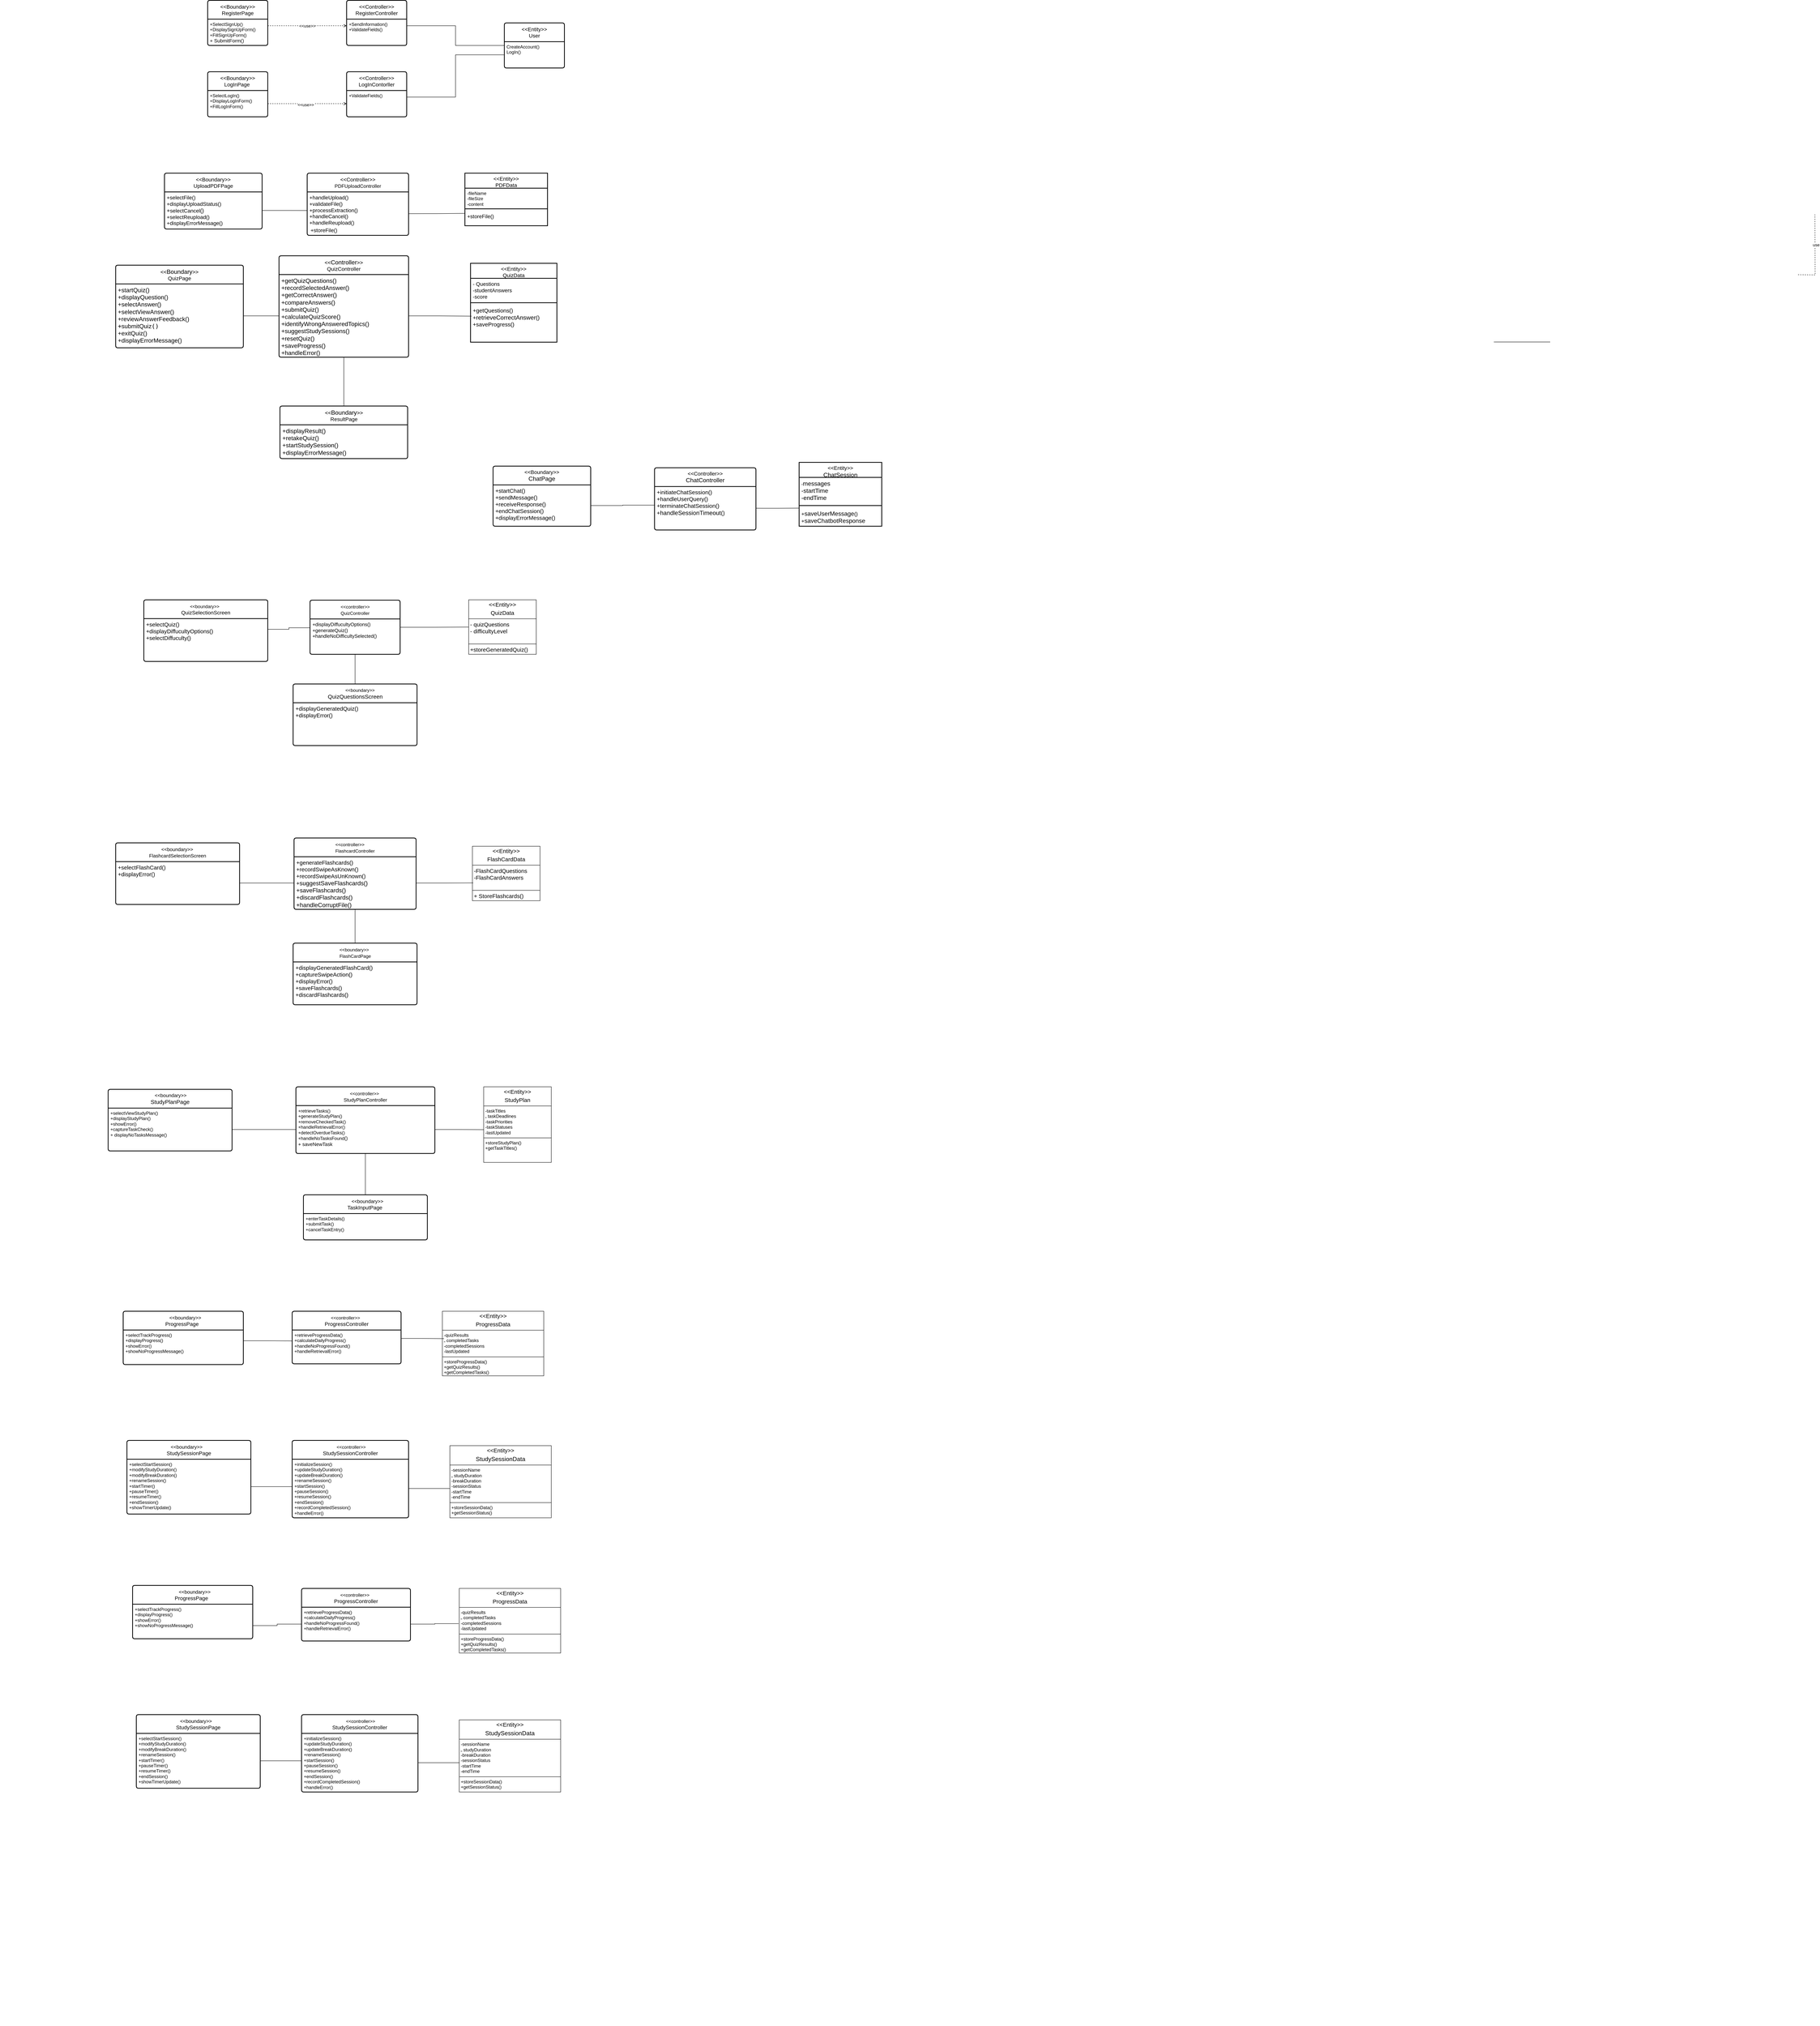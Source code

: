 <mxfile version="26.2.14">
  <diagram name="Page-1" id="e56a1550-8fbb-45ad-956c-1786394a9013">
    <mxGraphModel dx="5583" dy="815" grid="1" gridSize="10" guides="1" tooltips="1" connect="1" arrows="1" fold="1" page="1" pageScale="1" pageWidth="1100" pageHeight="850" background="none" math="0" shadow="0">
      <root>
        <mxCell id="0" />
        <mxCell id="1" parent="0" />
        <mxCell id="oBpY7kK_RExmCe1GZTvU-35" value="&amp;lt;&amp;lt;Boundary&amp;gt;&amp;gt;&lt;br&gt;&lt;div&gt;&lt;span style=&quot;text-align: start;&quot;&gt;RegisterPage&lt;/span&gt;&lt;/div&gt;" style="swimlane;childLayout=stackLayout;horizontal=1;startSize=50;horizontalStack=0;rounded=1;fontSize=14;fontStyle=0;strokeWidth=2;resizeParent=0;resizeLast=1;shadow=0;dashed=0;align=center;arcSize=4;whiteSpace=wrap;html=1;labelBackgroundColor=none;" parent="1" vertex="1">
          <mxGeometry x="-2895" y="510" width="160" height="120" as="geometry" />
        </mxCell>
        <mxCell id="oBpY7kK_RExmCe1GZTvU-36" value="+SelectSignUp()&lt;br&gt;+DisplaySignUpForm()&lt;br&gt;+FillSignUpForm()&lt;div&gt;&lt;font style=&quot;font-size: 13px;&quot;&gt;+&lt;/font&gt;&lt;span style=&quot;font-size: 13px;&quot;&gt;&amp;nbsp;SubmitForm()&lt;/span&gt;&lt;br&gt;&lt;div&gt;&lt;br&gt;&lt;/div&gt;&lt;div&gt;&lt;span style=&quot;font-size: medium;&quot;&gt;&lt;br&gt;&lt;/span&gt;&lt;/div&gt;&lt;/div&gt;" style="align=left;strokeColor=none;fillColor=none;spacingLeft=4;spacingRight=4;fontSize=12;verticalAlign=top;resizable=0;rotatable=0;part=1;html=1;whiteSpace=wrap;labelBackgroundColor=none;" parent="oBpY7kK_RExmCe1GZTvU-35" vertex="1">
          <mxGeometry y="50" width="160" height="70" as="geometry" />
        </mxCell>
        <mxCell id="oBpY7kK_RExmCe1GZTvU-37" value="&amp;lt;&amp;lt;Controller&amp;gt;&amp;gt;&lt;div&gt;RegisterController&lt;/div&gt;" style="swimlane;childLayout=stackLayout;horizontal=1;startSize=50;horizontalStack=0;rounded=1;fontSize=14;fontStyle=0;strokeWidth=2;resizeParent=0;resizeLast=1;shadow=0;dashed=0;align=center;arcSize=4;whiteSpace=wrap;html=1;labelBackgroundColor=none;" parent="1" vertex="1">
          <mxGeometry x="-2525" y="510" width="160" height="120" as="geometry" />
        </mxCell>
        <mxCell id="oBpY7kK_RExmCe1GZTvU-38" value="+SendInformation()&lt;br&gt;+ValidateFields()&lt;div&gt;&lt;br&gt;&lt;/div&gt;" style="align=left;strokeColor=none;fillColor=none;spacingLeft=4;spacingRight=4;fontSize=12;verticalAlign=top;resizable=0;rotatable=0;part=1;html=1;whiteSpace=wrap;labelBackgroundColor=none;" parent="oBpY7kK_RExmCe1GZTvU-37" vertex="1">
          <mxGeometry y="50" width="160" height="70" as="geometry" />
        </mxCell>
        <mxCell id="oBpY7kK_RExmCe1GZTvU-39" value="&amp;lt;&amp;lt;Entity&amp;gt;&amp;gt;&lt;div&gt;User&lt;/div&gt;" style="swimlane;childLayout=stackLayout;horizontal=1;startSize=50;horizontalStack=0;rounded=1;fontSize=14;fontStyle=0;strokeWidth=2;resizeParent=0;resizeLast=1;shadow=0;dashed=0;align=center;arcSize=4;whiteSpace=wrap;html=1;labelBackgroundColor=none;" parent="1" vertex="1">
          <mxGeometry x="-2105" y="570" width="160" height="120" as="geometry" />
        </mxCell>
        <mxCell id="oBpY7kK_RExmCe1GZTvU-40" value="CreateAccount()&lt;div&gt;LogIn()&lt;br&gt;&lt;/div&gt;" style="align=left;strokeColor=none;fillColor=none;spacingLeft=4;spacingRight=4;fontSize=12;verticalAlign=top;resizable=0;rotatable=0;part=1;html=1;whiteSpace=wrap;labelBackgroundColor=none;" parent="oBpY7kK_RExmCe1GZTvU-39" vertex="1">
          <mxGeometry y="50" width="160" height="70" as="geometry" />
        </mxCell>
        <mxCell id="oBpY7kK_RExmCe1GZTvU-42" style="edgeStyle=orthogonalEdgeStyle;rounded=0;orthogonalLoop=1;jettySize=auto;html=1;exitX=1;exitY=0.25;exitDx=0;exitDy=0;entryX=0;entryY=0.25;entryDx=0;entryDy=0;endArrow=none;startFill=0;labelBackgroundColor=none;fontColor=default;" parent="1" edge="1">
          <mxGeometry relative="1" as="geometry">
            <mxPoint x="530" y="1419.5" as="sourcePoint" />
            <mxPoint x="680" y="1419.5" as="targetPoint" />
          </mxGeometry>
        </mxCell>
        <mxCell id="oBpY7kK_RExmCe1GZTvU-43" value="&amp;lt;&amp;lt;Boundary&amp;gt;&amp;gt;&lt;div&gt;LogInPage&amp;nbsp;&lt;/div&gt;" style="swimlane;childLayout=stackLayout;horizontal=1;startSize=50;horizontalStack=0;rounded=1;fontSize=14;fontStyle=0;strokeWidth=2;resizeParent=0;resizeLast=1;shadow=0;dashed=0;align=center;arcSize=4;whiteSpace=wrap;html=1;labelBackgroundColor=none;" parent="1" vertex="1">
          <mxGeometry x="-2895" y="700" width="160" height="120" as="geometry" />
        </mxCell>
        <mxCell id="oBpY7kK_RExmCe1GZTvU-44" value="+SelectLogIn()&lt;br&gt;+DisplayLogInForm()&lt;br&gt;+FillLogInForm()" style="align=left;strokeColor=none;fillColor=none;spacingLeft=4;spacingRight=4;fontSize=12;verticalAlign=top;resizable=0;rotatable=0;part=1;html=1;whiteSpace=wrap;labelBackgroundColor=none;" parent="oBpY7kK_RExmCe1GZTvU-43" vertex="1">
          <mxGeometry y="50" width="160" height="70" as="geometry" />
        </mxCell>
        <mxCell id="oBpY7kK_RExmCe1GZTvU-45" value="&amp;lt;&amp;lt;Controller&amp;gt;&amp;gt;&lt;div&gt;LogInContorller&lt;/div&gt;" style="swimlane;childLayout=stackLayout;horizontal=1;startSize=50;horizontalStack=0;rounded=1;fontSize=14;fontStyle=0;strokeWidth=2;resizeParent=0;resizeLast=1;shadow=0;dashed=0;align=center;arcSize=4;whiteSpace=wrap;html=1;labelBackgroundColor=none;" parent="1" vertex="1">
          <mxGeometry x="-2525" y="700" width="160" height="120" as="geometry" />
        </mxCell>
        <mxCell id="oBpY7kK_RExmCe1GZTvU-46" value="+ValidateFields()&lt;div&gt;&lt;br&gt;&lt;/div&gt;" style="align=left;strokeColor=none;fillColor=none;spacingLeft=4;spacingRight=4;fontSize=12;verticalAlign=top;resizable=0;rotatable=0;part=1;html=1;whiteSpace=wrap;labelBackgroundColor=none;" parent="oBpY7kK_RExmCe1GZTvU-45" vertex="1">
          <mxGeometry y="50" width="160" height="70" as="geometry" />
        </mxCell>
        <mxCell id="-UV9_x92Bout7EjLeTXu-13" style="edgeStyle=orthogonalEdgeStyle;rounded=0;orthogonalLoop=1;jettySize=auto;html=1;exitX=1;exitY=0.25;exitDx=0;exitDy=0;entryX=0.5;entryY=1;entryDx=0;entryDy=0;dashed=1;endArrow=none;startFill=0;" parent="1" edge="1">
          <mxGeometry relative="1" as="geometry">
            <mxPoint x="1340" y="1240.392" as="sourcePoint" />
            <mxPoint x="1385" y="1080" as="targetPoint" />
          </mxGeometry>
        </mxCell>
        <mxCell id="-UV9_x92Bout7EjLeTXu-14" value="use" style="edgeLabel;html=1;align=center;verticalAlign=middle;resizable=0;points=[];" parent="-UV9_x92Bout7EjLeTXu-13" vertex="1" connectable="0">
          <mxGeometry x="0.219" y="-3" relative="1" as="geometry">
            <mxPoint as="offset" />
          </mxGeometry>
        </mxCell>
        <mxCell id="aW1EL9rklJhH-4EWhwkh-1" value="&amp;lt;&amp;lt;Boundary&amp;gt;&amp;gt;&lt;div&gt;UploadPDFPage&lt;/div&gt;" style="swimlane;childLayout=stackLayout;horizontal=1;startSize=50;horizontalStack=0;rounded=1;fontSize=14;fontStyle=0;strokeWidth=2;resizeParent=0;resizeLast=1;shadow=0;align=center;arcSize=4;whiteSpace=wrap;html=1;labelBackgroundColor=none;" parent="1" vertex="1">
          <mxGeometry x="-3010" y="970" width="260" height="148.75" as="geometry" />
        </mxCell>
        <mxCell id="aW1EL9rklJhH-4EWhwkh-2" value="&lt;font&gt;&lt;span style=&quot;font-size: 14px;&quot;&gt;+selectFile()&lt;/span&gt;&lt;br&gt;&lt;span style=&quot;font-size: 14px;&quot;&gt;+displayUploadStatus()&lt;/span&gt;&lt;br&gt;&lt;font style=&quot;font-size: 15px;&quot;&gt;+&lt;/font&gt;&lt;font style=&quot;font-size: 14px;&quot;&gt;selectCancel&lt;/font&gt;&lt;font style=&quot;font-size: 15px;&quot;&gt;()&lt;/font&gt;&lt;/font&gt;&lt;div&gt;&lt;font style=&quot;font-size: 14px;&quot;&gt;+selectReupload()&lt;br&gt;&lt;/font&gt;&lt;/div&gt;&lt;div&gt;&lt;font style=&quot;font-size: 14px;&quot;&gt;&lt;font&gt;+&lt;/font&gt;displayErrorMessage()&lt;/font&gt;&lt;/div&gt;&lt;div&gt;&lt;font style=&quot;font-size: 14px;&quot;&gt;&lt;br&gt;&lt;/font&gt;&lt;/div&gt;&lt;div&gt;&lt;font style=&quot;font-size: 14px;&quot;&gt;&lt;br&gt;&lt;/font&gt;&lt;/div&gt;&lt;div&gt;&lt;font style=&quot;font-size: 14px;&quot;&gt;&lt;br&gt;&lt;/font&gt;&lt;/div&gt;&lt;div&gt;&lt;font&gt;&lt;code data-end=&quot;361&quot; data-start=&quot;347&quot;&gt;&lt;font style=&quot;font-size: 14px;&quot; face=&quot;Verdana&quot;&gt;&lt;br&gt;&lt;/font&gt;&lt;/code&gt;&lt;/font&gt;&lt;/div&gt;&lt;div&gt;&lt;font style=&quot;font-size: 16px;&quot;&gt;&lt;code data-end=&quot;361&quot; data-start=&quot;347&quot;&gt;&lt;br&gt;&lt;/code&gt;&lt;/font&gt;&lt;/div&gt;" style="align=left;strokeColor=none;fillColor=none;spacingLeft=4;spacingRight=4;fontSize=12;verticalAlign=top;resizable=0;rotatable=0;part=1;html=1;whiteSpace=wrap;labelBackgroundColor=none;strokeWidth=2;" parent="aW1EL9rklJhH-4EWhwkh-1" vertex="1">
          <mxGeometry y="50" width="260" height="98.75" as="geometry" />
        </mxCell>
        <mxCell id="aW1EL9rklJhH-4EWhwkh-3" style="edgeStyle=orthogonalEdgeStyle;rounded=0;orthogonalLoop=1;jettySize=auto;html=1;exitX=0.5;exitY=1;exitDx=0;exitDy=0;labelBackgroundColor=none;fontColor=default;strokeWidth=2;" parent="aW1EL9rklJhH-4EWhwkh-1" source="aW1EL9rklJhH-4EWhwkh-2" target="aW1EL9rklJhH-4EWhwkh-2" edge="1">
          <mxGeometry relative="1" as="geometry" />
        </mxCell>
        <mxCell id="aW1EL9rklJhH-4EWhwkh-4" style="edgeStyle=orthogonalEdgeStyle;rounded=0;orthogonalLoop=1;jettySize=auto;html=1;exitX=0.5;exitY=1;exitDx=0;exitDy=0;labelBackgroundColor=none;fontColor=default;strokeWidth=2;" parent="aW1EL9rklJhH-4EWhwkh-1" source="aW1EL9rklJhH-4EWhwkh-2" target="aW1EL9rklJhH-4EWhwkh-2" edge="1">
          <mxGeometry relative="1" as="geometry" />
        </mxCell>
        <mxCell id="aW1EL9rklJhH-4EWhwkh-5" style="edgeStyle=orthogonalEdgeStyle;rounded=0;orthogonalLoop=1;jettySize=auto;html=1;exitX=0.5;exitY=1;exitDx=0;exitDy=0;labelBackgroundColor=none;fontColor=default;strokeWidth=2;" parent="aW1EL9rklJhH-4EWhwkh-1" source="aW1EL9rklJhH-4EWhwkh-2" target="aW1EL9rklJhH-4EWhwkh-2" edge="1">
          <mxGeometry relative="1" as="geometry" />
        </mxCell>
        <mxCell id="aW1EL9rklJhH-4EWhwkh-6" value="&lt;span style=&quot;caret-color: rgb(0, 0, 0); color: rgb(0, 0, 0); font-family: Helvetica; font-size: 14px; font-style: normal; font-variant-caps: normal; font-weight: 400; letter-spacing: normal; orphans: auto; text-align: center; text-indent: 0px; text-transform: none; white-space: normal; widows: auto; word-spacing: 0px; -webkit-text-stroke-width: 0px; background-color: rgb(251, 251, 251); text-decoration: none; display: inline !important; float: none;&quot;&gt;&amp;lt;&amp;lt;&lt;span style=&quot;text-align: start; font-size: medium;&quot;&gt;Boundary&lt;/span&gt;&amp;gt;&amp;gt;&lt;/span&gt;&lt;div style=&quot;caret-color: rgb(0, 0, 0); color: rgb(0, 0, 0); font-family: Helvetica; font-size: 14px; font-style: normal; font-variant-caps: normal; font-weight: 400; letter-spacing: normal; orphans: auto; text-align: center; text-indent: 0px; text-transform: none; white-space: normal; widows: auto; word-spacing: 0px; -webkit-text-stroke-width: 0px; text-decoration: none;&quot;&gt;&lt;span style=&quot;text-align: start;&quot;&gt;QuizPage&lt;/span&gt;&lt;/div&gt;" style="swimlane;childLayout=stackLayout;horizontal=1;startSize=50;horizontalStack=0;rounded=1;fontSize=14;fontStyle=1;strokeWidth=2;resizeParent=0;resizeLast=1;shadow=0;dashed=0;align=center;arcSize=4;whiteSpace=wrap;html=1;labelBackgroundColor=none;" parent="1" vertex="1">
          <mxGeometry x="-3140" y="1215" width="340" height="220" as="geometry" />
        </mxCell>
        <mxCell id="aW1EL9rklJhH-4EWhwkh-7" value="&lt;font style=&quot;font-size: 16px;&quot;&gt;+startQuiz()&lt;/font&gt;&lt;div&gt;&lt;font style=&quot;font-size: 16px;&quot;&gt;+&lt;font face=&quot;Helvetica&quot;&gt;displayQuestion&lt;/font&gt;()&lt;br&gt;&lt;/font&gt;&lt;div&gt;&lt;font style=&quot;font-size: 16px;&quot;&gt;+selectAnswer()&lt;/font&gt;&lt;/div&gt;&lt;div&gt;&lt;font style=&quot;font-size: 16px;&quot;&gt;+selectViewAnswer()&lt;/font&gt;&lt;/div&gt;&lt;div&gt;&lt;font style=&quot;font-size: 16px;&quot;&gt;+reviewAnswerFeedback()&lt;br&gt;&lt;/font&gt;&lt;/div&gt;&lt;div&gt;&lt;font style=&quot;font-size: 16px;&quot;&gt;&lt;div&gt;&lt;font face=&quot;monospace&quot;&gt;+&lt;/font&gt;submitQuiz&lt;font face=&quot;monospace&quot;&gt;()&lt;/font&gt;&lt;/div&gt;&lt;div&gt;+exitQuiz()&lt;/div&gt;&lt;/font&gt;&lt;/div&gt;&lt;div&gt;&lt;font style=&quot;font-size: 16px;&quot;&gt;+displayErrorMessage()&amp;nbsp;&lt;/font&gt;&lt;/div&gt;&lt;div&gt;&lt;br&gt;&lt;/div&gt;&lt;/div&gt;" style="align=left;strokeColor=none;fillColor=none;spacingLeft=4;spacingRight=4;fontSize=12;verticalAlign=top;resizable=0;rotatable=0;part=1;html=1;whiteSpace=wrap;labelBackgroundColor=none;strokeWidth=2;" parent="aW1EL9rklJhH-4EWhwkh-6" vertex="1">
          <mxGeometry y="50" width="340" height="170" as="geometry" />
        </mxCell>
        <mxCell id="aW1EL9rklJhH-4EWhwkh-8" style="edgeStyle=orthogonalEdgeStyle;rounded=0;orthogonalLoop=1;jettySize=auto;html=1;exitX=0.5;exitY=1;exitDx=0;exitDy=0;labelBackgroundColor=none;fontColor=default;strokeWidth=2;" parent="aW1EL9rklJhH-4EWhwkh-6" edge="1">
          <mxGeometry relative="1" as="geometry">
            <mxPoint x="-280" y="818.9" as="sourcePoint" />
            <mxPoint x="-280" y="818.9" as="targetPoint" />
          </mxGeometry>
        </mxCell>
        <mxCell id="aW1EL9rklJhH-4EWhwkh-9" value="&lt;span style=&quot;caret-color: rgb(0, 0, 0); color: rgb(0, 0, 0); font-family: Helvetica; font-size: 14px; font-style: normal; font-variant-caps: normal; letter-spacing: normal; orphans: auto; text-align: center; text-indent: 0px; text-transform: none; white-space: normal; widows: auto; word-spacing: 0px; -webkit-text-stroke-width: 0px; text-decoration: none; font-weight: 400; background-color: rgb(251, 251, 251); float: none; display: inline !important;&quot;&gt;&amp;lt;&amp;lt;&lt;span style=&quot;text-align: start; font-size: medium;&quot;&gt;Controller&lt;/span&gt;&amp;gt;&amp;gt;&lt;/span&gt;&lt;div style=&quot;caret-color: rgb(0, 0, 0); color: rgb(0, 0, 0); font-family: Helvetica; font-size: 14px; font-style: normal; font-variant-caps: normal; letter-spacing: normal; orphans: auto; text-align: center; text-indent: 0px; text-transform: none; white-space: normal; widows: auto; word-spacing: 0px; -webkit-text-stroke-width: 0px; text-decoration: none; font-weight: 400;&quot;&gt;&lt;span style=&quot;text-align: start;&quot;&gt;QuizController&lt;/span&gt;&lt;/div&gt;" style="swimlane;childLayout=stackLayout;horizontal=1;startSize=50;horizontalStack=0;rounded=1;fontSize=14;fontStyle=1;strokeWidth=2;resizeParent=0;resizeLast=1;shadow=0;dashed=0;align=center;arcSize=4;whiteSpace=wrap;html=1;labelBackgroundColor=none;" parent="1" vertex="1">
          <mxGeometry x="-2705" y="1190" width="345" height="270" as="geometry" />
        </mxCell>
        <mxCell id="aW1EL9rklJhH-4EWhwkh-10" value="&lt;font style=&quot;font-size: 16px;&quot;&gt;+getQuizQuestions()&lt;/font&gt;&lt;div&gt;&lt;div&gt;&lt;font style=&quot;font-size: 16px;&quot;&gt;+recordSelectedAnswer()&lt;br&gt;&lt;/font&gt;&lt;/div&gt;&lt;div&gt;&lt;font style=&quot;font-size: 16px;&quot;&gt;&lt;font&gt;+&lt;/font&gt;getCorrectAnswer()&lt;/font&gt;&lt;/div&gt;&lt;div&gt;&lt;font style=&quot;font-size: 16px;&quot;&gt;+compareAnswers()&lt;br&gt;&lt;/font&gt;&lt;/div&gt;&lt;div&gt;&lt;font style=&quot;font-size: 16px;&quot;&gt;+&lt;/font&gt;&lt;span style=&quot;font-size: medium;&quot;&gt;submitQuiz()&lt;/span&gt;&lt;/div&gt;&lt;div&gt;&lt;font style=&quot;font-size: 16px;&quot;&gt;+calculateQuizScore()&lt;/font&gt;&lt;/div&gt;&lt;div&gt;&lt;font style=&quot;font-size: 16px;&quot;&gt;+&lt;/font&gt;&lt;span style=&quot;font-size: medium;&quot;&gt;identifyWrongAnsweredTopics&lt;/span&gt;&lt;span style=&quot;font-size: 16px;&quot;&gt;()&lt;/span&gt;&lt;/div&gt;&lt;div&gt;&lt;font style=&quot;font-size: 16px;&quot;&gt;&lt;font&gt;+&lt;/font&gt;suggestStudySessions()&lt;/font&gt;&lt;/div&gt;&lt;div&gt;&lt;font style=&quot;font-size: 16px;&quot;&gt;+resetQuiz()&lt;/font&gt;&lt;/div&gt;&lt;div&gt;&lt;font style=&quot;font-size: 16px;&quot;&gt;+&lt;/font&gt;&lt;span style=&quot;font-size: medium;&quot;&gt;saveProgress()&lt;/span&gt;&lt;br&gt;&lt;/div&gt;&lt;div&gt;&lt;font style=&quot;font-size: 16px;&quot;&gt;&lt;div style=&quot;font-size: 12px;&quot;&gt;&lt;font style=&quot;font-size: 16px;&quot;&gt;+handleError()&lt;/font&gt;&lt;/div&gt;&lt;div&gt;&lt;font style=&quot;font-size: 16px;&quot;&gt;&lt;br&gt;&lt;/font&gt;&lt;/div&gt;&lt;/font&gt;&lt;/div&gt;&lt;div&gt;&lt;font style=&quot;font-size: 16px;&quot;&gt;&lt;br&gt;&lt;/font&gt;&lt;/div&gt;&lt;div&gt;&lt;br&gt;&lt;/div&gt;&lt;/div&gt;" style="align=left;strokeColor=none;fillColor=none;spacingLeft=4;spacingRight=4;fontSize=12;verticalAlign=top;resizable=0;rotatable=0;part=1;html=1;whiteSpace=wrap;labelBackgroundColor=none;strokeWidth=2;" parent="aW1EL9rklJhH-4EWhwkh-9" vertex="1">
          <mxGeometry y="50" width="345" height="220" as="geometry" />
        </mxCell>
        <mxCell id="aW1EL9rklJhH-4EWhwkh-11" style="edgeStyle=orthogonalEdgeStyle;rounded=0;orthogonalLoop=1;jettySize=auto;html=1;exitX=0.5;exitY=1;exitDx=0;exitDy=0;labelBackgroundColor=none;fontColor=default;strokeWidth=0;" parent="aW1EL9rklJhH-4EWhwkh-9" edge="1">
          <mxGeometry relative="1" as="geometry">
            <mxPoint x="595" y="665" as="sourcePoint" />
            <mxPoint x="595" y="665" as="targetPoint" />
          </mxGeometry>
        </mxCell>
        <mxCell id="aW1EL9rklJhH-4EWhwkh-12" value="&lt;span style=&quot;font-size: 14px; font-weight: 400;&quot;&gt;&amp;lt;&amp;lt;Entity&amp;gt;&amp;gt;&lt;/span&gt;&lt;div style=&quot;font-size: 14px; font-weight: 400;&quot;&gt;&lt;span style=&quot;text-align: start;&quot;&gt;QuizData&lt;/span&gt;&lt;/div&gt;" style="swimlane;fontStyle=1;align=center;verticalAlign=top;childLayout=stackLayout;horizontal=1;startSize=40;horizontalStack=0;resizeParent=1;resizeParentMax=0;resizeLast=0;collapsible=1;marginBottom=0;whiteSpace=wrap;html=1;strokeWidth=2;" parent="1" vertex="1">
          <mxGeometry x="-2195" y="1210.0" width="230" height="210" as="geometry" />
        </mxCell>
        <mxCell id="aW1EL9rklJhH-4EWhwkh-13" value="&lt;div&gt;&lt;font style=&quot;font-size: 14px;&quot;&gt;- Questions&lt;br&gt;&lt;/font&gt;&lt;/div&gt;&lt;div&gt;&lt;font style=&quot;font-size: 14px;&quot;&gt;-studentAnswers&lt;/font&gt;&lt;/div&gt;&lt;div&gt;&lt;font style=&quot;font-size: 14px;&quot;&gt;-score&lt;/font&gt;&lt;/div&gt;&lt;div&gt;&lt;br&gt;&lt;/div&gt;" style="text;strokeColor=none;fillColor=none;align=left;verticalAlign=top;spacingLeft=4;spacingRight=4;overflow=hidden;rotatable=0;points=[[0,0.5],[1,0.5]];portConstraint=eastwest;whiteSpace=wrap;html=1;strokeWidth=2;" parent="aW1EL9rklJhH-4EWhwkh-12" vertex="1">
          <mxGeometry y="40" width="230" height="60" as="geometry" />
        </mxCell>
        <mxCell id="aW1EL9rklJhH-4EWhwkh-14" value="" style="line;strokeWidth=2;fillColor=none;align=left;verticalAlign=middle;spacingTop=-1;spacingLeft=3;spacingRight=3;rotatable=0;labelPosition=right;points=[];portConstraint=eastwest;strokeColor=inherit;" parent="aW1EL9rklJhH-4EWhwkh-12" vertex="1">
          <mxGeometry y="100" width="230" height="10" as="geometry" />
        </mxCell>
        <mxCell id="aW1EL9rklJhH-4EWhwkh-15" value="&lt;div&gt;&lt;span style=&quot;font-size: 15px;&quot;&gt;+&lt;/span&gt;&lt;span style=&quot;font-size: 15px;&quot;&gt;getQuestions()&lt;/span&gt;&lt;/div&gt;&lt;div&gt;&lt;font style=&quot;font-size: 15px;&quot;&gt;+&lt;span style=&quot;font-size: medium;&quot;&gt;retrieveCorrectAnswer&lt;/span&gt;()&amp;nbsp;&lt;/font&gt;&lt;/div&gt;&lt;div&gt;&lt;font style=&quot;font-size: 15px;&quot;&gt;+saveProgress()&amp;nbsp;&amp;nbsp;&lt;/font&gt;&amp;nbsp;&amp;nbsp;&lt;/div&gt;&lt;div&gt;&lt;br&gt;&lt;/div&gt;" style="text;strokeColor=none;fillColor=none;align=left;verticalAlign=top;spacingLeft=4;spacingRight=4;overflow=hidden;rotatable=0;points=[[0,0.5],[1,0.5]];portConstraint=eastwest;whiteSpace=wrap;html=1;strokeWidth=2;" parent="aW1EL9rklJhH-4EWhwkh-12" vertex="1">
          <mxGeometry y="110" width="230" height="100" as="geometry" />
        </mxCell>
        <mxCell id="aW1EL9rklJhH-4EWhwkh-16" value="&lt;span style=&quot;font-size: 14px; font-weight: 400;&quot;&gt;&amp;lt;&amp;lt;Entity&amp;gt;&amp;gt;&lt;/span&gt;&lt;div style=&quot;font-size: 14px; font-weight: 400;&quot;&gt;&lt;span style=&quot;text-align: start;&quot;&gt;PDFData&lt;/span&gt;&lt;/div&gt;" style="swimlane;fontStyle=1;align=center;verticalAlign=top;childLayout=stackLayout;horizontal=1;startSize=40;horizontalStack=0;resizeParent=1;resizeParentMax=0;resizeLast=0;collapsible=1;marginBottom=0;whiteSpace=wrap;html=1;strokeWidth=2;" parent="1" vertex="1">
          <mxGeometry x="-2210" y="970" width="220" height="140" as="geometry" />
        </mxCell>
        <mxCell id="aW1EL9rklJhH-4EWhwkh-17" value="-fileName&lt;div&gt;-fileSize&lt;br&gt;&lt;/div&gt;&lt;div&gt;-content&lt;br&gt;&lt;/div&gt;&lt;div&gt;&lt;br&gt;&lt;/div&gt;" style="text;strokeColor=none;fillColor=none;align=left;verticalAlign=top;spacingLeft=4;spacingRight=4;overflow=hidden;rotatable=0;points=[[0,0.5],[1,0.5]];portConstraint=eastwest;whiteSpace=wrap;html=1;strokeWidth=2;" parent="aW1EL9rklJhH-4EWhwkh-16" vertex="1">
          <mxGeometry y="40" width="220" height="50" as="geometry" />
        </mxCell>
        <mxCell id="aW1EL9rklJhH-4EWhwkh-18" value="" style="line;strokeWidth=2;fillColor=none;align=left;verticalAlign=middle;spacingTop=-1;spacingLeft=3;spacingRight=3;rotatable=0;labelPosition=right;points=[];portConstraint=eastwest;strokeColor=inherit;" parent="aW1EL9rklJhH-4EWhwkh-16" vertex="1">
          <mxGeometry y="90" width="220" height="10" as="geometry" />
        </mxCell>
        <mxCell id="aW1EL9rklJhH-4EWhwkh-19" value="&lt;span style=&quot;font-size: 14px;&quot;&gt;+storeFile()&lt;/span&gt;" style="text;strokeColor=none;fillColor=none;align=left;verticalAlign=top;spacingLeft=4;spacingRight=4;overflow=hidden;rotatable=0;points=[[0,0.5],[1,0.5]];portConstraint=eastwest;whiteSpace=wrap;html=1;strokeWidth=2;" parent="aW1EL9rklJhH-4EWhwkh-16" vertex="1">
          <mxGeometry y="100" width="220" height="40" as="geometry" />
        </mxCell>
        <mxCell id="aW1EL9rklJhH-4EWhwkh-20" value="&amp;lt;&amp;lt;Controller&amp;gt;&amp;gt;&lt;div&gt;&lt;span style=&quot;text-align: start;&quot;&gt;&lt;font style=&quot;font-size: 13px;&quot;&gt;PDFUploadController&lt;/font&gt;&lt;/span&gt;&lt;/div&gt;" style="swimlane;childLayout=stackLayout;horizontal=1;startSize=50;horizontalStack=0;rounded=1;fontSize=14;fontStyle=0;strokeWidth=2;resizeParent=0;resizeLast=1;shadow=0;dashed=0;align=center;arcSize=4;whiteSpace=wrap;html=1;labelBackgroundColor=none;" parent="1" vertex="1">
          <mxGeometry x="-2630" y="970" width="270" height="165.63" as="geometry" />
        </mxCell>
        <mxCell id="aW1EL9rklJhH-4EWhwkh-21" value="&lt;font style=&quot;font-size: 14px;&quot;&gt;&lt;font&gt;&lt;font&gt;+handleUpload()&lt;/font&gt;&lt;/font&gt;&lt;font&gt;&lt;br&gt;&lt;font&gt;+validateFile()&lt;/font&gt;&lt;/font&gt;&lt;/font&gt;&lt;div&gt;&lt;font&gt;&lt;font style=&quot;font-size: 14px;&quot;&gt;+processExtraction()&lt;br&gt;&lt;/font&gt;&lt;/font&gt;&lt;div&gt;&lt;font style=&quot;font-size: 14px;&quot;&gt;+handleCancel()&lt;/font&gt;&lt;/div&gt;&lt;div&gt;&lt;font style=&quot;font-size: 14px;&quot;&gt;+handleReupload()&lt;br&gt;&lt;/font&gt;&lt;/div&gt;&lt;div&gt;&lt;table data-pm-slice=&quot;1 1 -3 [&amp;quot;table&amp;quot;,{&amp;quot;start&amp;quot;:560,&amp;quot;end&amp;quot;:1189},&amp;quot;table_row&amp;quot;,{&amp;quot;start&amp;quot;:1110,&amp;quot;end&amp;quot;:1189}]&quot;&gt;&lt;tbody&gt;&lt;tr&gt;&lt;td&gt;&lt;code&gt;&lt;font style=&quot;font-size: 14px;&quot; face=&quot;Helvetica&quot;&gt;+storeFile()&lt;/font&gt;&lt;/code&gt;&lt;/td&gt;&lt;/tr&gt;&lt;/tbody&gt;&lt;/table&gt;&lt;/div&gt;&lt;div&gt;&lt;div&gt;&lt;span style=&quot;font-size: medium;&quot;&gt;&lt;br&gt;&lt;/span&gt;&lt;/div&gt;&lt;/div&gt;&lt;/div&gt;" style="align=left;strokeColor=none;fillColor=none;spacingLeft=4;spacingRight=4;fontSize=12;verticalAlign=top;resizable=0;rotatable=0;part=1;html=1;whiteSpace=wrap;labelBackgroundColor=none;strokeWidth=2;" parent="aW1EL9rklJhH-4EWhwkh-20" vertex="1">
          <mxGeometry y="50" width="270" height="115.63" as="geometry" />
        </mxCell>
        <mxCell id="aW1EL9rklJhH-4EWhwkh-54" value="&amp;lt;&amp;lt;use&amp;gt;&amp;gt;" style="edgeStyle=orthogonalEdgeStyle;rounded=0;orthogonalLoop=1;jettySize=auto;html=1;exitX=1;exitY=0.25;exitDx=0;exitDy=0;entryX=0;entryY=0.25;entryDx=0;entryDy=0;endArrow=open;startFill=0;dashed=1;endFill=0;" parent="1" source="oBpY7kK_RExmCe1GZTvU-36" target="oBpY7kK_RExmCe1GZTvU-38" edge="1">
          <mxGeometry relative="1" as="geometry" />
        </mxCell>
        <mxCell id="aW1EL9rklJhH-4EWhwkh-55" style="edgeStyle=orthogonalEdgeStyle;rounded=0;orthogonalLoop=1;jettySize=auto;html=1;exitX=1;exitY=0.25;exitDx=0;exitDy=0;entryX=0;entryY=0.5;entryDx=0;entryDy=0;endArrow=none;startFill=0;" parent="1" source="oBpY7kK_RExmCe1GZTvU-38" target="oBpY7kK_RExmCe1GZTvU-39" edge="1">
          <mxGeometry relative="1" as="geometry" />
        </mxCell>
        <mxCell id="aW1EL9rklJhH-4EWhwkh-57" style="edgeStyle=orthogonalEdgeStyle;rounded=0;orthogonalLoop=1;jettySize=auto;html=1;exitX=1;exitY=0.25;exitDx=0;exitDy=0;entryX=0;entryY=0.5;entryDx=0;entryDy=0;endArrow=none;startFill=0;" parent="1" source="oBpY7kK_RExmCe1GZTvU-46" target="oBpY7kK_RExmCe1GZTvU-40" edge="1">
          <mxGeometry relative="1" as="geometry" />
        </mxCell>
        <mxCell id="aW1EL9rklJhH-4EWhwkh-71" style="edgeStyle=orthogonalEdgeStyle;rounded=0;orthogonalLoop=1;jettySize=auto;html=1;exitX=1;exitY=0.5;exitDx=0;exitDy=0;entryX=-0.005;entryY=0.177;entryDx=0;entryDy=0;entryPerimeter=0;endArrow=none;startFill=0;" parent="1" source="aW1EL9rklJhH-4EWhwkh-21" target="aW1EL9rklJhH-4EWhwkh-19" edge="1">
          <mxGeometry relative="1" as="geometry" />
        </mxCell>
        <mxCell id="aW1EL9rklJhH-4EWhwkh-75" style="edgeStyle=orthogonalEdgeStyle;rounded=0;orthogonalLoop=1;jettySize=auto;html=1;exitX=1;exitY=0.5;exitDx=0;exitDy=0;entryX=0.012;entryY=0.308;entryDx=0;entryDy=0;entryPerimeter=0;endArrow=none;startFill=0;" parent="1" source="aW1EL9rklJhH-4EWhwkh-10" target="aW1EL9rklJhH-4EWhwkh-15" edge="1">
          <mxGeometry relative="1" as="geometry" />
        </mxCell>
        <mxCell id="aW1EL9rklJhH-4EWhwkh-94" style="edgeStyle=orthogonalEdgeStyle;rounded=0;orthogonalLoop=1;jettySize=auto;html=1;exitX=1;exitY=0.5;exitDx=0;exitDy=0;entryX=0;entryY=0.5;entryDx=0;entryDy=0;endArrow=none;endFill=0;startFill=0;" parent="1" source="aW1EL9rklJhH-4EWhwkh-7" target="aW1EL9rklJhH-4EWhwkh-10" edge="1">
          <mxGeometry relative="1" as="geometry">
            <mxPoint x="-2810" y="1298.28" as="sourcePoint" />
          </mxGeometry>
        </mxCell>
        <mxCell id="aW1EL9rklJhH-4EWhwkh-96" style="edgeStyle=orthogonalEdgeStyle;rounded=0;orthogonalLoop=1;jettySize=auto;html=1;exitX=1;exitY=0.5;exitDx=0;exitDy=0;entryX=0.004;entryY=0.428;entryDx=0;entryDy=0;entryPerimeter=0;endArrow=none;endFill=1;startFill=0;" parent="1" source="aW1EL9rklJhH-4EWhwkh-2" target="aW1EL9rklJhH-4EWhwkh-21" edge="1">
          <mxGeometry relative="1" as="geometry" />
        </mxCell>
        <mxCell id="aW1EL9rklJhH-4EWhwkh-99" style="edgeStyle=orthogonalEdgeStyle;rounded=0;orthogonalLoop=1;jettySize=auto;html=1;entryX=0;entryY=0.5;entryDx=0;entryDy=0;dashed=1;endArrow=open;endFill=0;" parent="1" source="oBpY7kK_RExmCe1GZTvU-44" target="oBpY7kK_RExmCe1GZTvU-46" edge="1">
          <mxGeometry relative="1" as="geometry" />
        </mxCell>
        <mxCell id="aW1EL9rklJhH-4EWhwkh-100" value="&amp;lt;&amp;lt;use&amp;gt;&amp;gt;" style="edgeLabel;html=1;align=center;verticalAlign=middle;resizable=0;points=[];" parent="aW1EL9rklJhH-4EWhwkh-99" vertex="1" connectable="0">
          <mxGeometry x="-0.038" y="-3" relative="1" as="geometry">
            <mxPoint as="offset" />
          </mxGeometry>
        </mxCell>
        <mxCell id="Gpb7fU793gpHVbxL4HnN-2" value="&lt;div style=&quot;text-align: start;&quot;&gt;&lt;span style=&quot;font-size: 12px; font-weight: 400;&quot;&gt;&amp;nbsp; &amp;nbsp; &amp;nbsp; &amp;nbsp;&amp;lt;&amp;lt;boundary&amp;gt;&amp;gt;&lt;/span&gt;&lt;/div&gt;&lt;div style=&quot;text-align: start;&quot;&gt;&lt;span style=&quot;font-weight: 400;&quot;&gt;&lt;font&gt;QuizSelectionScreen&lt;/font&gt;&lt;/span&gt;&lt;br&gt;&lt;/div&gt;" style="swimlane;childLayout=stackLayout;horizontal=1;startSize=50;horizontalStack=0;rounded=1;fontSize=14;fontStyle=1;strokeWidth=2;resizeParent=0;resizeLast=1;shadow=0;dashed=0;align=center;arcSize=4;whiteSpace=wrap;html=1;labelBackgroundColor=none;" parent="1" vertex="1">
          <mxGeometry x="-3065" y="2105.94" width="330" height="164.06" as="geometry" />
        </mxCell>
        <mxCell id="Gpb7fU793gpHVbxL4HnN-3" value="&lt;div&gt;&lt;div&gt;&lt;font style=&quot;font-size: 15px;&quot;&gt;+selectQuiz()&lt;/font&gt;&lt;/div&gt;&lt;div&gt;&lt;font style=&quot;font-size: 15px;&quot;&gt;+displayDiffucultyOptions()&amp;nbsp;&lt;/font&gt;&lt;/div&gt;&lt;div&gt;&lt;font style=&quot;font-size: 15px;&quot;&gt;+selectDiffuculty()&lt;/font&gt;&lt;/div&gt;&lt;div&gt;&lt;br&gt;&lt;/div&gt;&lt;/div&gt;&lt;div&gt;&lt;span style=&quot;font-size: medium;&quot;&gt;&lt;br&gt;&lt;/span&gt;&lt;/div&gt;" style="align=left;strokeColor=none;fillColor=none;spacingLeft=4;spacingRight=4;fontSize=12;verticalAlign=top;resizable=0;rotatable=0;part=1;html=1;whiteSpace=wrap;labelBackgroundColor=none;strokeWidth=2;" parent="Gpb7fU793gpHVbxL4HnN-2" vertex="1">
          <mxGeometry y="50" width="330" height="114.06" as="geometry" />
        </mxCell>
        <mxCell id="Gpb7fU793gpHVbxL4HnN-4" style="edgeStyle=orthogonalEdgeStyle;rounded=0;orthogonalLoop=1;jettySize=auto;html=1;exitX=0.5;exitY=1;exitDx=0;exitDy=0;labelBackgroundColor=none;fontColor=default;strokeWidth=2;" parent="Gpb7fU793gpHVbxL4HnN-2" edge="1">
          <mxGeometry relative="1" as="geometry">
            <mxPoint x="-280" y="818.9" as="sourcePoint" />
            <mxPoint x="-280" y="818.9" as="targetPoint" />
          </mxGeometry>
        </mxCell>
        <mxCell id="7PfSHkGLMOXSiiOGqfEs-6" style="edgeStyle=orthogonalEdgeStyle;rounded=0;orthogonalLoop=1;jettySize=auto;html=1;entryX=0.5;entryY=0;entryDx=0;entryDy=0;endArrow=none;startFill=0;" parent="1" source="Gpb7fU793gpHVbxL4HnN-5" target="7PfSHkGLMOXSiiOGqfEs-3" edge="1">
          <mxGeometry relative="1" as="geometry" />
        </mxCell>
        <mxCell id="7PfSHkGLMOXSiiOGqfEs-7" style="edgeStyle=orthogonalEdgeStyle;rounded=0;orthogonalLoop=1;jettySize=auto;html=1;entryX=0;entryY=0.5;entryDx=0;entryDy=0;endArrow=none;startFill=0;" parent="1" source="Gpb7fU793gpHVbxL4HnN-5" target="Gpb7fU793gpHVbxL4HnN-15" edge="1">
          <mxGeometry relative="1" as="geometry" />
        </mxCell>
        <mxCell id="Gpb7fU793gpHVbxL4HnN-5" value="&lt;div style=&quot;text-align: start;&quot;&gt;&lt;span style=&quot;font-size: 12px; font-weight: 400;&quot;&gt;&amp;lt;&amp;lt;controller&amp;gt;&amp;gt;&lt;/span&gt;&lt;/div&gt;&lt;div style=&quot;text-align: start;&quot;&gt;&lt;span style=&quot;font-size: 12px; font-weight: 400;&quot;&gt;QuizController&lt;/span&gt;&lt;/div&gt;" style="swimlane;childLayout=stackLayout;horizontal=1;startSize=50;horizontalStack=0;rounded=1;fontSize=14;fontStyle=1;strokeWidth=2;resizeParent=0;resizeLast=1;shadow=0;dashed=0;align=center;arcSize=4;whiteSpace=wrap;html=1;labelBackgroundColor=none;" parent="1" vertex="1">
          <mxGeometry x="-2622.5" y="2106.88" width="240" height="144.06" as="geometry" />
        </mxCell>
        <mxCell id="Gpb7fU793gpHVbxL4HnN-6" value="&lt;div&gt;&lt;font style=&quot;font-size: 13px;&quot;&gt;+displayDiffucultyOptions()&lt;/font&gt;&lt;/div&gt;&lt;div&gt;&lt;font style=&quot;font-size: 13px;&quot;&gt;+generateQuiz()&lt;/font&gt;&lt;/div&gt;&lt;div&gt;&lt;font style=&quot;font-size: 13px;&quot;&gt;+handleNoDifficultySelected()&amp;nbsp;&lt;br&gt;&lt;/font&gt;&lt;/div&gt;&lt;div&gt;&lt;br&gt;&lt;/div&gt;" style="align=left;strokeColor=none;fillColor=none;spacingLeft=4;spacingRight=4;fontSize=12;verticalAlign=top;resizable=0;rotatable=0;part=1;html=1;whiteSpace=wrap;labelBackgroundColor=none;strokeWidth=2;" parent="Gpb7fU793gpHVbxL4HnN-5" vertex="1">
          <mxGeometry y="50" width="240" height="94.06" as="geometry" />
        </mxCell>
        <mxCell id="Gpb7fU793gpHVbxL4HnN-7" style="edgeStyle=orthogonalEdgeStyle;rounded=0;orthogonalLoop=1;jettySize=auto;html=1;exitX=0.5;exitY=1;exitDx=0;exitDy=0;labelBackgroundColor=none;fontColor=default;strokeWidth=2;" parent="Gpb7fU793gpHVbxL4HnN-5" edge="1">
          <mxGeometry relative="1" as="geometry">
            <mxPoint x="-280" y="818.9" as="sourcePoint" />
            <mxPoint x="-280" y="818.9" as="targetPoint" />
          </mxGeometry>
        </mxCell>
        <mxCell id="Gpb7fU793gpHVbxL4HnN-15" value="&lt;p style=&quot;margin:0px;margin-top:4px;text-align:center;&quot;&gt;&lt;font style=&quot;font-size: 15px;&quot;&gt;&amp;lt;&amp;lt;Entity&amp;gt;&amp;gt;&lt;/font&gt;&lt;/p&gt;&lt;p style=&quot;margin:0px;margin-top:4px;text-align:center;&quot;&gt;&lt;font style=&quot;font-size: 15px;&quot;&gt;QuizData&lt;/font&gt;&lt;/p&gt;&lt;hr size=&quot;1&quot; style=&quot;border-style:solid;&quot;&gt;&lt;p style=&quot;margin:0px;margin-left:4px;&quot;&gt;&lt;font style=&quot;font-size: 15px;&quot;&gt;&lt;font&gt;- quizQuestions&lt;/font&gt;&lt;/font&gt;&lt;/p&gt;&lt;p style=&quot;margin:0px;margin-left:4px;&quot;&gt;&lt;font style=&quot;font-size: 15px;&quot;&gt;&lt;font&gt;- difficultyLevel&lt;/font&gt;&lt;/font&gt;&lt;/p&gt;&lt;p style=&quot;margin:0px;margin-left:4px;&quot;&gt;&lt;font style=&quot;font-size: 15px;&quot;&gt;&lt;br&gt;&lt;/font&gt;&lt;/p&gt;&lt;hr size=&quot;1&quot; style=&quot;border-style:solid;&quot;&gt;&lt;p style=&quot;margin:0px;margin-left:4px;&quot;&gt;&lt;span style=&quot;font-size: 15px;&quot;&gt;+storeGeneratedQuiz()&lt;/span&gt;&lt;/p&gt;" style="verticalAlign=top;align=left;overflow=fill;html=1;whiteSpace=wrap;" parent="1" vertex="1">
          <mxGeometry x="-2200" y="2105.94" width="180" height="145" as="geometry" />
        </mxCell>
        <mxCell id="Gpb7fU793gpHVbxL4HnN-17" value="&lt;div style=&quot;text-align: start;&quot;&gt;&lt;span style=&quot;font-size: 12px; font-weight: 400;&quot;&gt;&amp;lt;&amp;lt;controller&amp;gt;&amp;gt;&lt;/span&gt;&lt;/div&gt;&lt;div style=&quot;text-align: start;&quot;&gt;&lt;span style=&quot;font-size: 12px; font-weight: 400;&quot;&gt;FlashcardController&lt;/span&gt;&lt;/div&gt;" style="swimlane;childLayout=stackLayout;horizontal=1;startSize=50;horizontalStack=0;rounded=1;fontSize=14;fontStyle=1;strokeWidth=2;resizeParent=0;resizeLast=1;shadow=0;dashed=0;align=center;arcSize=4;whiteSpace=wrap;html=1;labelBackgroundColor=none;" parent="1" vertex="1">
          <mxGeometry x="-2665" y="2740" width="325" height="190" as="geometry" />
        </mxCell>
        <mxCell id="Gpb7fU793gpHVbxL4HnN-18" value="&lt;div&gt;&lt;div&gt;&lt;font style=&quot;font-size: 15px;&quot;&gt;+generateFlashcards()&lt;/font&gt;&lt;/div&gt;&lt;/div&gt;&lt;div&gt;&lt;font style=&quot;font-size: 15px;&quot;&gt;+recordSwipeAsKnown()&lt;/font&gt;&lt;/div&gt;&lt;div&gt;&lt;font style=&quot;font-size: 15px;&quot;&gt;+recordSwipeAsUnKnown()&lt;/font&gt;&lt;/div&gt;&lt;div&gt;&lt;font style=&quot;font-size: 15px;&quot;&gt;+&lt;/font&gt;&lt;span style=&quot;font-size: medium;&quot;&gt;suggestSaveFlashcards()&lt;/span&gt;&lt;/div&gt;&lt;div&gt;&lt;span style=&quot;font-size: medium;&quot;&gt;+save&lt;/span&gt;&lt;span style=&quot;font-size: medium;&quot;&gt;Flashcards()&lt;/span&gt;&lt;/div&gt;&lt;div&gt;&lt;span style=&quot;font-size: medium;&quot;&gt;+&lt;/span&gt;&lt;span style=&quot;font-size: medium;&quot;&gt;discardFlashcards()&lt;/span&gt;&lt;/div&gt;&lt;div&gt;&lt;span style=&quot;font-size: medium;&quot;&gt;+&lt;/span&gt;&lt;span style=&quot;font-size: medium;&quot;&gt;handleCorruptFile()&lt;/span&gt;&lt;/div&gt;" style="align=left;strokeColor=none;fillColor=none;spacingLeft=4;spacingRight=4;fontSize=12;verticalAlign=top;resizable=0;rotatable=0;part=1;html=1;whiteSpace=wrap;labelBackgroundColor=none;strokeWidth=2;" parent="Gpb7fU793gpHVbxL4HnN-17" vertex="1">
          <mxGeometry y="50" width="325" height="140" as="geometry" />
        </mxCell>
        <mxCell id="Gpb7fU793gpHVbxL4HnN-19" style="edgeStyle=orthogonalEdgeStyle;rounded=0;orthogonalLoop=1;jettySize=auto;html=1;exitX=0.5;exitY=1;exitDx=0;exitDy=0;labelBackgroundColor=none;fontColor=default;strokeWidth=2;" parent="Gpb7fU793gpHVbxL4HnN-17" edge="1">
          <mxGeometry relative="1" as="geometry">
            <mxPoint x="-280" y="818.9" as="sourcePoint" />
            <mxPoint x="-280" y="818.9" as="targetPoint" />
          </mxGeometry>
        </mxCell>
        <mxCell id="Gpb7fU793gpHVbxL4HnN-20" value="&lt;p style=&quot;margin:0px;margin-top:4px;text-align:center;&quot;&gt;&lt;font style=&quot;font-size: 15px;&quot;&gt;&amp;lt;&amp;lt;Entity&amp;gt;&amp;gt;&lt;/font&gt;&lt;/p&gt;&lt;p style=&quot;margin:0px;margin-top:4px;text-align:center;&quot;&gt;&lt;font style=&quot;font-size: 15px;&quot;&gt;FlashCardData&lt;/font&gt;&lt;/p&gt;&lt;hr size=&quot;1&quot; style=&quot;border-style:solid;&quot;&gt;&lt;p style=&quot;margin:0px;margin-left:4px;&quot;&gt;&lt;font style=&quot;font-size: 15px;&quot;&gt;&lt;font&gt;-FlashCardQuestions&lt;/font&gt;&lt;/font&gt;&lt;/p&gt;&lt;p style=&quot;margin:0px;margin-left:4px;&quot;&gt;&lt;font style=&quot;font-size: 15px;&quot;&gt;-FlashCardAnswers&lt;/font&gt;&lt;/p&gt;&lt;p style=&quot;margin:0px;margin-left:4px;&quot;&gt;&lt;font style=&quot;font-size: 15px;&quot;&gt;&lt;br&gt;&lt;/font&gt;&lt;/p&gt;&lt;hr size=&quot;1&quot; style=&quot;border-style:solid;&quot;&gt;&lt;p style=&quot;margin:0px;margin-left:4px;&quot;&gt;&lt;span style=&quot;font-size: 15px;&quot;&gt;+&lt;/span&gt;&lt;span style=&quot;font-size: 15px;&quot;&gt;&amp;nbsp;StoreFlashcards()&lt;/span&gt;&lt;/p&gt;&lt;p style=&quot;margin:0px;margin-left:4px;&quot;&gt;&lt;br&gt;&lt;/p&gt;" style="verticalAlign=top;align=left;overflow=fill;html=1;whiteSpace=wrap;" parent="1" vertex="1">
          <mxGeometry x="-2190" y="2762.03" width="180" height="145" as="geometry" />
        </mxCell>
        <mxCell id="Gpb7fU793gpHVbxL4HnN-21" value="&lt;div style=&quot;text-align: start;&quot;&gt;&lt;span style=&quot;font-weight: 400;&quot;&gt;&lt;font style=&quot;font-size: 13px;&quot;&gt;&amp;nbsp; &amp;nbsp; &amp;nbsp; &amp;nbsp; &amp;nbsp;&amp;lt;&amp;lt;boundary&amp;gt;&amp;gt;&lt;/font&gt;&lt;/span&gt;&lt;/div&gt;&lt;div style=&quot;text-align: start;&quot;&gt;&lt;span style=&quot;font-weight: 400;&quot;&gt;&lt;font style=&quot;font-size: 13px;&quot;&gt;FlashcardSelectionScreen&lt;/font&gt;&lt;/span&gt;&lt;br&gt;&lt;/div&gt;" style="swimlane;childLayout=stackLayout;horizontal=1;startSize=50;horizontalStack=0;rounded=1;fontSize=14;fontStyle=1;strokeWidth=2;resizeParent=0;resizeLast=1;shadow=0;dashed=0;align=center;arcSize=4;whiteSpace=wrap;html=1;labelBackgroundColor=none;" parent="1" vertex="1">
          <mxGeometry x="-3140" y="2752.97" width="330" height="164.06" as="geometry" />
        </mxCell>
        <mxCell id="Gpb7fU793gpHVbxL4HnN-22" value="&lt;div&gt;&lt;div&gt;&lt;font style=&quot;font-size: 15px;&quot;&gt;+selectFlashCard()&lt;/font&gt;&lt;/div&gt;&lt;div&gt;&lt;div&gt;&lt;font style=&quot;font-size: 15px;&quot;&gt;+displayError()&lt;/font&gt;&lt;/div&gt;&lt;/div&gt;&lt;/div&gt;&lt;div&gt;&lt;font style=&quot;font-size: 15px;&quot;&gt;&lt;br&gt;&lt;/font&gt;&lt;/div&gt;&lt;div&gt;&lt;span style=&quot;font-size: medium;&quot;&gt;&lt;br&gt;&lt;/span&gt;&lt;/div&gt;" style="align=left;strokeColor=none;fillColor=none;spacingLeft=4;spacingRight=4;fontSize=12;verticalAlign=top;resizable=0;rotatable=0;part=1;html=1;whiteSpace=wrap;labelBackgroundColor=none;strokeWidth=2;" parent="Gpb7fU793gpHVbxL4HnN-21" vertex="1">
          <mxGeometry y="50" width="330" height="114.06" as="geometry" />
        </mxCell>
        <mxCell id="Gpb7fU793gpHVbxL4HnN-23" style="edgeStyle=orthogonalEdgeStyle;rounded=0;orthogonalLoop=1;jettySize=auto;html=1;exitX=0.5;exitY=1;exitDx=0;exitDy=0;labelBackgroundColor=none;fontColor=default;strokeWidth=2;" parent="Gpb7fU793gpHVbxL4HnN-21" edge="1">
          <mxGeometry relative="1" as="geometry">
            <mxPoint x="-280" y="818.9" as="sourcePoint" />
            <mxPoint x="-280" y="818.9" as="targetPoint" />
          </mxGeometry>
        </mxCell>
        <mxCell id="Gpb7fU793gpHVbxL4HnN-27" value="&lt;div style=&quot;text-align: start;&quot;&gt;&lt;span style=&quot;font-size: 12px; font-weight: 400;&quot;&gt;&amp;nbsp; &amp;nbsp; &amp;nbsp;&amp;lt;&amp;lt;controller&amp;gt;&amp;gt;&lt;/span&gt;&lt;/div&gt;&lt;div style=&quot;text-align: start;&quot;&gt;&lt;font style=&quot;font-weight: normal; font-size: 13px;&quot;&gt;StudyPlanController&lt;/font&gt;&lt;br&gt;&lt;/div&gt;" style="swimlane;childLayout=stackLayout;horizontal=1;startSize=50;horizontalStack=0;rounded=1;fontSize=14;fontStyle=1;strokeWidth=2;resizeParent=0;resizeLast=1;shadow=0;dashed=0;align=center;arcSize=4;whiteSpace=wrap;html=1;labelBackgroundColor=none;" parent="1" vertex="1">
          <mxGeometry x="-2660" y="3402.5" width="370" height="177.5" as="geometry" />
        </mxCell>
        <mxCell id="Gpb7fU793gpHVbxL4HnN-28" value="&lt;div&gt;&lt;div&gt;+retrieveTasks()&lt;/div&gt;&lt;/div&gt;&lt;div&gt;+generateStudyPlan()&lt;/div&gt;&lt;div&gt;+removeCheckedTask()&lt;/div&gt;&lt;div&gt;+handleRetrievalError()&lt;/div&gt;&lt;div&gt;+detectOverdueTasks()&lt;/div&gt;&lt;div&gt;+&lt;font&gt;handleNoTasksFound&lt;/font&gt;&lt;font style=&quot;font-size: 13px;&quot;&gt;()&lt;/font&gt;&lt;/div&gt;&lt;div&gt;&lt;font style=&quot;font-size: 13px;&quot;&gt;+ saveNewTask&lt;/font&gt;&lt;/div&gt;" style="align=left;strokeColor=none;fillColor=none;spacingLeft=4;spacingRight=4;fontSize=12;verticalAlign=top;resizable=0;rotatable=0;part=1;html=1;whiteSpace=wrap;labelBackgroundColor=none;strokeWidth=2;" parent="Gpb7fU793gpHVbxL4HnN-27" vertex="1">
          <mxGeometry y="50" width="370" height="127.5" as="geometry" />
        </mxCell>
        <mxCell id="Gpb7fU793gpHVbxL4HnN-29" style="edgeStyle=orthogonalEdgeStyle;rounded=0;orthogonalLoop=1;jettySize=auto;html=1;exitX=0.5;exitY=1;exitDx=0;exitDy=0;labelBackgroundColor=none;fontColor=default;strokeWidth=2;" parent="Gpb7fU793gpHVbxL4HnN-27" edge="1">
          <mxGeometry relative="1" as="geometry">
            <mxPoint x="-280" y="818.9" as="sourcePoint" />
            <mxPoint x="-280" y="818.9" as="targetPoint" />
          </mxGeometry>
        </mxCell>
        <mxCell id="Gpb7fU793gpHVbxL4HnN-30" value="&lt;p style=&quot;margin:0px;margin-top:4px;text-align:center;&quot;&gt;&lt;font style=&quot;font-size: 15px;&quot;&gt;&amp;lt;&amp;lt;Entity&amp;gt;&amp;gt;&lt;/font&gt;&lt;/p&gt;&lt;p style=&quot;margin:0px;margin-top:4px;text-align:center;&quot;&gt;&lt;font style=&quot;font-size: 15px;&quot;&gt;StudyPlan&lt;/font&gt;&lt;/p&gt;&lt;hr size=&quot;1&quot; style=&quot;border-style:solid;&quot;&gt;&lt;p style=&quot;margin:0px;margin-left:4px;&quot;&gt;-taskTitles&lt;br&gt;&lt;/p&gt;&lt;p style=&quot;margin:0px;margin-left:4px;&quot;&gt;ـ taskDeadlines&lt;/p&gt;&lt;p style=&quot;margin:0px;margin-left:4px;&quot;&gt;-taskPriorities&lt;/p&gt;&lt;p style=&quot;margin:0px;margin-left:4px;&quot;&gt;-taskStatuses&lt;/p&gt;&lt;p style=&quot;margin:0px;margin-left:4px;&quot;&gt;-lastUpdated&lt;/p&gt;&lt;hr size=&quot;1&quot; style=&quot;border-style:solid;&quot;&gt;&lt;p style=&quot;margin:0px;margin-left:4px;&quot;&gt;+storeStudyPlan()&lt;/p&gt;&lt;p style=&quot;margin:0px;margin-left:4px;&quot;&gt;+getTaskTitles()&lt;/p&gt;" style="verticalAlign=top;align=left;overflow=fill;html=1;whiteSpace=wrap;" parent="1" vertex="1">
          <mxGeometry x="-2160" y="3402.5" width="180" height="201.25" as="geometry" />
        </mxCell>
        <mxCell id="Gpb7fU793gpHVbxL4HnN-31" value="&lt;div style=&quot;text-align: start;&quot;&gt;&lt;span style=&quot;font-weight: 400;&quot;&gt;&lt;font style=&quot;font-size: 13px;&quot;&gt;&amp;nbsp; &amp;nbsp;&amp;lt;&amp;lt;boundary&amp;gt;&amp;gt;&lt;/font&gt;&lt;/span&gt;&lt;/div&gt;&lt;div style=&quot;text-align: start;&quot;&gt;&lt;span style=&quot;font-weight: 400;&quot;&gt;&lt;font style=&quot;font-size: 15px;&quot;&gt;StudyPlanPage&lt;/font&gt;&lt;/span&gt;&lt;br&gt;&lt;/div&gt;" style="swimlane;childLayout=stackLayout;horizontal=1;startSize=50;horizontalStack=0;rounded=1;fontSize=14;fontStyle=1;strokeWidth=2;resizeParent=0;resizeLast=1;shadow=0;dashed=0;align=center;arcSize=4;whiteSpace=wrap;html=1;labelBackgroundColor=none;" parent="1" vertex="1">
          <mxGeometry x="-3160" y="3409.22" width="330" height="164.06" as="geometry" />
        </mxCell>
        <mxCell id="Gpb7fU793gpHVbxL4HnN-32" value="&lt;div&gt;&lt;div&gt;+selectViewStudyPlan()&lt;/div&gt;&lt;/div&gt;&lt;div&gt;+displayStudyPlan()&lt;/div&gt;&lt;div&gt;+showError()&lt;/div&gt;&lt;div&gt;+captureTaskCheck()&lt;/div&gt;&lt;div&gt;+ displayNoTasksMessage()&lt;/div&gt;" style="align=left;strokeColor=none;fillColor=none;spacingLeft=4;spacingRight=4;fontSize=12;verticalAlign=top;resizable=0;rotatable=0;part=1;html=1;whiteSpace=wrap;labelBackgroundColor=none;strokeWidth=2;" parent="Gpb7fU793gpHVbxL4HnN-31" vertex="1">
          <mxGeometry y="50" width="330" height="114.06" as="geometry" />
        </mxCell>
        <mxCell id="Gpb7fU793gpHVbxL4HnN-33" style="edgeStyle=orthogonalEdgeStyle;rounded=0;orthogonalLoop=1;jettySize=auto;html=1;exitX=0.5;exitY=1;exitDx=0;exitDy=0;labelBackgroundColor=none;fontColor=default;strokeWidth=2;" parent="Gpb7fU793gpHVbxL4HnN-31" edge="1">
          <mxGeometry relative="1" as="geometry">
            <mxPoint x="-280" y="818.9" as="sourcePoint" />
            <mxPoint x="-280" y="818.9" as="targetPoint" />
          </mxGeometry>
        </mxCell>
        <mxCell id="7PfSHkGLMOXSiiOGqfEs-17" value="&lt;div style=&quot;text-align: start;&quot;&gt;&lt;br&gt;&lt;/div&gt;&lt;div style=&quot;text-align: start;&quot;&gt;&lt;br&gt;&lt;/div&gt;" style="swimlane;childLayout=stackLayout;horizontal=1;startSize=50;horizontalStack=0;rounded=1;fontSize=14;fontStyle=1;strokeWidth=2;resizeParent=0;resizeLast=1;shadow=0;dashed=0;align=center;arcSize=4;whiteSpace=wrap;html=1;labelBackgroundColor=none;" parent="Gpb7fU793gpHVbxL4HnN-31" vertex="1">
          <mxGeometry y="164.06" width="330" as="geometry" />
        </mxCell>
        <mxCell id="7PfSHkGLMOXSiiOGqfEs-18" value="&lt;div&gt;&lt;div&gt;&lt;br&gt;&lt;/div&gt;&lt;/div&gt;" style="align=left;strokeColor=none;fillColor=none;spacingLeft=4;spacingRight=4;fontSize=12;verticalAlign=top;resizable=0;rotatable=0;part=1;html=1;whiteSpace=wrap;labelBackgroundColor=none;strokeWidth=2;" parent="7PfSHkGLMOXSiiOGqfEs-17" vertex="1">
          <mxGeometry width="330" as="geometry" />
        </mxCell>
        <mxCell id="7PfSHkGLMOXSiiOGqfEs-19" style="edgeStyle=orthogonalEdgeStyle;rounded=0;orthogonalLoop=1;jettySize=auto;html=1;exitX=0.5;exitY=1;exitDx=0;exitDy=0;labelBackgroundColor=none;fontColor=default;strokeWidth=2;" parent="7PfSHkGLMOXSiiOGqfEs-17" edge="1">
          <mxGeometry relative="1" as="geometry">
            <mxPoint x="-280" y="818.9" as="sourcePoint" />
            <mxPoint x="-280" y="818.9" as="targetPoint" />
          </mxGeometry>
        </mxCell>
        <mxCell id="7PfSHkGLMOXSiiOGqfEs-1" style="edgeStyle=orthogonalEdgeStyle;rounded=0;orthogonalLoop=1;jettySize=auto;html=1;exitX=1;exitY=0.25;exitDx=0;exitDy=0;entryX=0;entryY=0.25;entryDx=0;entryDy=0;endArrow=none;startFill=0;" parent="1" source="Gpb7fU793gpHVbxL4HnN-3" target="Gpb7fU793gpHVbxL4HnN-6" edge="1">
          <mxGeometry relative="1" as="geometry" />
        </mxCell>
        <mxCell id="7PfSHkGLMOXSiiOGqfEs-3" value="&lt;div style=&quot;text-align: start;&quot;&gt;&lt;span style=&quot;font-size: 12px; font-weight: 400;&quot;&gt;&amp;nbsp; &amp;nbsp; &amp;nbsp; &amp;nbsp; &amp;nbsp; &amp;nbsp; &amp;nbsp; &amp;lt;&amp;lt;boundary&amp;gt;&amp;gt;&lt;/span&gt;&lt;/div&gt;&lt;div style=&quot;text-align: start;&quot;&gt;&lt;span style=&quot;font-weight: 400;&quot;&gt;&lt;font style=&quot;font-size: 15px;&quot;&gt;QuizQuestionsScreen&lt;/font&gt;&lt;/span&gt;&lt;br&gt;&lt;/div&gt;" style="swimlane;childLayout=stackLayout;horizontal=1;startSize=50;horizontalStack=0;rounded=1;fontSize=14;fontStyle=1;strokeWidth=2;resizeParent=0;resizeLast=1;shadow=0;dashed=0;align=center;arcSize=4;whiteSpace=wrap;html=1;labelBackgroundColor=none;" parent="1" vertex="1">
          <mxGeometry x="-2667.5" y="2330" width="330" height="164.06" as="geometry" />
        </mxCell>
        <mxCell id="7PfSHkGLMOXSiiOGqfEs-4" value="&lt;div&gt;&lt;div&gt;&lt;span style=&quot;font-size: 15px;&quot;&gt;+displayGeneratedQuiz()&lt;/span&gt;&lt;/div&gt;&lt;div&gt;&lt;div&gt;&lt;font style=&quot;font-size: 15px;&quot;&gt;&lt;font&gt;+&lt;/font&gt;displayError()&lt;/font&gt;&lt;/div&gt;&lt;/div&gt;&lt;/div&gt;&lt;div&gt;&lt;span style=&quot;font-size: medium;&quot;&gt;&lt;br&gt;&lt;/span&gt;&lt;/div&gt;" style="align=left;strokeColor=none;fillColor=none;spacingLeft=4;spacingRight=4;fontSize=12;verticalAlign=top;resizable=0;rotatable=0;part=1;html=1;whiteSpace=wrap;labelBackgroundColor=none;strokeWidth=2;" parent="7PfSHkGLMOXSiiOGqfEs-3" vertex="1">
          <mxGeometry y="50" width="330" height="114.06" as="geometry" />
        </mxCell>
        <mxCell id="7PfSHkGLMOXSiiOGqfEs-5" style="edgeStyle=orthogonalEdgeStyle;rounded=0;orthogonalLoop=1;jettySize=auto;html=1;exitX=0.5;exitY=1;exitDx=0;exitDy=0;labelBackgroundColor=none;fontColor=default;strokeWidth=2;" parent="7PfSHkGLMOXSiiOGqfEs-3" edge="1">
          <mxGeometry relative="1" as="geometry">
            <mxPoint x="-280" y="818.9" as="sourcePoint" />
            <mxPoint x="-280" y="818.9" as="targetPoint" />
          </mxGeometry>
        </mxCell>
        <mxCell id="7PfSHkGLMOXSiiOGqfEs-8" value="&lt;div style=&quot;text-align: start;&quot;&gt;&lt;span style=&quot;font-size: 12px; font-weight: 400;&quot;&gt;&amp;lt;&amp;lt;boundary&amp;gt;&amp;gt;&lt;/span&gt;&lt;/div&gt;&lt;div style=&quot;text-align: start;&quot;&gt;&lt;span style=&quot;font-size: 12px; font-weight: 400;&quot;&gt;FlashCardPage&lt;/span&gt;&lt;/div&gt;" style="swimlane;childLayout=stackLayout;horizontal=1;startSize=50;horizontalStack=0;rounded=1;fontSize=14;fontStyle=1;strokeWidth=2;resizeParent=0;resizeLast=1;shadow=0;dashed=0;align=center;arcSize=4;whiteSpace=wrap;html=1;labelBackgroundColor=none;" parent="1" vertex="1">
          <mxGeometry x="-2667.5" y="3020" width="330" height="164.06" as="geometry" />
        </mxCell>
        <mxCell id="7PfSHkGLMOXSiiOGqfEs-9" value="&lt;div&gt;&lt;div&gt;&lt;span style=&quot;font-size: 15px;&quot;&gt;+displayGeneratedFlashCard()&lt;/span&gt;&lt;br&gt;&lt;/div&gt;&lt;div&gt;&lt;div&gt;&lt;span style=&quot;font-size: 15px;&quot;&gt;+captureSwipeAction()&lt;/span&gt;&lt;br&gt;&lt;/div&gt;&lt;/div&gt;&lt;/div&gt;&lt;div&gt;&lt;div&gt;&lt;font style=&quot;font-size: 15px;&quot;&gt;+displayError()&lt;/font&gt;&lt;/div&gt;&lt;/div&gt;&lt;div&gt;&lt;font style=&quot;font-size: 15px;&quot;&gt;+saveFlashcards()&lt;/font&gt;&lt;/div&gt;&lt;div&gt;&lt;font style=&quot;font-size: 15px;&quot;&gt;+&lt;font&gt;discardFlashcards&lt;/font&gt;()&lt;/font&gt;&lt;/div&gt;" style="align=left;strokeColor=none;fillColor=none;spacingLeft=4;spacingRight=4;fontSize=12;verticalAlign=top;resizable=0;rotatable=0;part=1;html=1;whiteSpace=wrap;labelBackgroundColor=none;strokeWidth=2;" parent="7PfSHkGLMOXSiiOGqfEs-8" vertex="1">
          <mxGeometry y="50" width="330" height="114.06" as="geometry" />
        </mxCell>
        <mxCell id="7PfSHkGLMOXSiiOGqfEs-10" style="edgeStyle=orthogonalEdgeStyle;rounded=0;orthogonalLoop=1;jettySize=auto;html=1;exitX=0.5;exitY=1;exitDx=0;exitDy=0;labelBackgroundColor=none;fontColor=default;strokeWidth=2;" parent="7PfSHkGLMOXSiiOGqfEs-8" edge="1">
          <mxGeometry relative="1" as="geometry">
            <mxPoint x="-280" y="818.9" as="sourcePoint" />
            <mxPoint x="-280" y="818.9" as="targetPoint" />
          </mxGeometry>
        </mxCell>
        <mxCell id="7PfSHkGLMOXSiiOGqfEs-11" style="edgeStyle=orthogonalEdgeStyle;rounded=0;orthogonalLoop=1;jettySize=auto;html=1;entryX=0;entryY=0.5;entryDx=0;entryDy=0;endArrow=none;startFill=0;" parent="1" source="Gpb7fU793gpHVbxL4HnN-22" target="Gpb7fU793gpHVbxL4HnN-18" edge="1">
          <mxGeometry relative="1" as="geometry" />
        </mxCell>
        <mxCell id="7PfSHkGLMOXSiiOGqfEs-12" style="edgeStyle=orthogonalEdgeStyle;rounded=0;orthogonalLoop=1;jettySize=auto;html=1;entryX=0.011;entryY=0.673;entryDx=0;entryDy=0;entryPerimeter=0;endArrow=none;startFill=0;" parent="1" source="Gpb7fU793gpHVbxL4HnN-18" target="Gpb7fU793gpHVbxL4HnN-20" edge="1">
          <mxGeometry relative="1" as="geometry" />
        </mxCell>
        <mxCell id="7PfSHkGLMOXSiiOGqfEs-13" style="edgeStyle=orthogonalEdgeStyle;rounded=0;orthogonalLoop=1;jettySize=auto;html=1;entryX=0.5;entryY=0;entryDx=0;entryDy=0;endArrow=none;startFill=0;" parent="1" source="Gpb7fU793gpHVbxL4HnN-18" target="7PfSHkGLMOXSiiOGqfEs-8" edge="1">
          <mxGeometry relative="1" as="geometry" />
        </mxCell>
        <mxCell id="7PfSHkGLMOXSiiOGqfEs-35" value="&lt;div style=&quot;text-align: start;&quot;&gt;&lt;span style=&quot;font-weight: 400;&quot;&gt;&lt;font style=&quot;font-size: 13px;&quot;&gt;&amp;nbsp; &amp;nbsp;&amp;lt;&amp;lt;boundary&amp;gt;&amp;gt;&lt;/font&gt;&lt;/span&gt;&lt;/div&gt;&lt;div style=&quot;text-align: start;&quot;&gt;&lt;span style=&quot;font-weight: normal;&quot;&gt;TaskInputPage&lt;/span&gt;&lt;br&gt;&lt;/div&gt;" style="swimlane;childLayout=stackLayout;horizontal=1;startSize=50;horizontalStack=0;rounded=1;fontSize=14;fontStyle=1;strokeWidth=2;resizeParent=0;resizeLast=1;shadow=0;dashed=0;align=center;arcSize=4;whiteSpace=wrap;html=1;labelBackgroundColor=none;" parent="1" vertex="1">
          <mxGeometry x="-2640" y="3690" width="330" height="120" as="geometry" />
        </mxCell>
        <mxCell id="7PfSHkGLMOXSiiOGqfEs-36" value="&lt;div&gt;&lt;div&gt;+enterTaskDetails()&lt;/div&gt;&lt;/div&gt;&lt;div&gt;+submitTask()&lt;/div&gt;&lt;div&gt;+cancelTaskEntry()&lt;/div&gt;" style="align=left;strokeColor=none;fillColor=none;spacingLeft=4;spacingRight=4;fontSize=12;verticalAlign=top;resizable=0;rotatable=0;part=1;html=1;whiteSpace=wrap;labelBackgroundColor=none;strokeWidth=2;" parent="7PfSHkGLMOXSiiOGqfEs-35" vertex="1">
          <mxGeometry y="50" width="330" height="114.06" as="geometry" />
        </mxCell>
        <mxCell id="7PfSHkGLMOXSiiOGqfEs-37" style="edgeStyle=orthogonalEdgeStyle;rounded=0;orthogonalLoop=1;jettySize=auto;html=1;exitX=0.5;exitY=1;exitDx=0;exitDy=0;labelBackgroundColor=none;fontColor=default;strokeWidth=2;" parent="7PfSHkGLMOXSiiOGqfEs-35" edge="1">
          <mxGeometry relative="1" as="geometry">
            <mxPoint x="-280" y="818.9" as="sourcePoint" />
            <mxPoint x="-280" y="818.9" as="targetPoint" />
          </mxGeometry>
        </mxCell>
        <mxCell id="7PfSHkGLMOXSiiOGqfEs-38" value="&lt;div style=&quot;text-align: start;&quot;&gt;&lt;br&gt;&lt;/div&gt;&lt;div style=&quot;text-align: start;&quot;&gt;&lt;br&gt;&lt;/div&gt;" style="swimlane;childLayout=stackLayout;horizontal=1;startSize=50;horizontalStack=0;rounded=1;fontSize=14;fontStyle=1;strokeWidth=2;resizeParent=0;resizeLast=1;shadow=0;dashed=0;align=center;arcSize=4;whiteSpace=wrap;html=1;labelBackgroundColor=none;" parent="7PfSHkGLMOXSiiOGqfEs-35" vertex="1">
          <mxGeometry y="164.06" width="330" height="-44.06" as="geometry" />
        </mxCell>
        <mxCell id="7PfSHkGLMOXSiiOGqfEs-39" value="&lt;div&gt;&lt;div&gt;&lt;br&gt;&lt;/div&gt;&lt;/div&gt;" style="align=left;strokeColor=none;fillColor=none;spacingLeft=4;spacingRight=4;fontSize=12;verticalAlign=top;resizable=0;rotatable=0;part=1;html=1;whiteSpace=wrap;labelBackgroundColor=none;strokeWidth=2;" parent="7PfSHkGLMOXSiiOGqfEs-38" vertex="1">
          <mxGeometry y="-44.06" width="330" as="geometry" />
        </mxCell>
        <mxCell id="7PfSHkGLMOXSiiOGqfEs-40" style="edgeStyle=orthogonalEdgeStyle;rounded=0;orthogonalLoop=1;jettySize=auto;html=1;exitX=0.5;exitY=1;exitDx=0;exitDy=0;labelBackgroundColor=none;fontColor=default;strokeWidth=2;" parent="7PfSHkGLMOXSiiOGqfEs-38" edge="1">
          <mxGeometry relative="1" as="geometry">
            <mxPoint x="-280" y="818.9" as="sourcePoint" />
            <mxPoint x="-280" y="818.9" as="targetPoint" />
          </mxGeometry>
        </mxCell>
        <mxCell id="7PfSHkGLMOXSiiOGqfEs-48" style="edgeStyle=orthogonalEdgeStyle;rounded=0;orthogonalLoop=1;jettySize=auto;html=1;entryX=1;entryY=0.5;entryDx=0;entryDy=0;endArrow=none;startFill=0;" parent="1" source="Gpb7fU793gpHVbxL4HnN-28" target="Gpb7fU793gpHVbxL4HnN-32" edge="1">
          <mxGeometry relative="1" as="geometry" />
        </mxCell>
        <mxCell id="7PfSHkGLMOXSiiOGqfEs-49" style="edgeStyle=orthogonalEdgeStyle;rounded=0;orthogonalLoop=1;jettySize=auto;html=1;entryX=0.5;entryY=0;entryDx=0;entryDy=0;endArrow=none;startFill=0;" parent="1" source="Gpb7fU793gpHVbxL4HnN-28" target="7PfSHkGLMOXSiiOGqfEs-35" edge="1">
          <mxGeometry relative="1" as="geometry" />
        </mxCell>
        <mxCell id="7PfSHkGLMOXSiiOGqfEs-51" style="edgeStyle=orthogonalEdgeStyle;rounded=0;orthogonalLoop=1;jettySize=auto;html=1;entryX=-0.002;entryY=0.567;entryDx=0;entryDy=0;entryPerimeter=0;endArrow=none;startFill=0;" parent="1" source="Gpb7fU793gpHVbxL4HnN-28" target="Gpb7fU793gpHVbxL4HnN-30" edge="1">
          <mxGeometry relative="1" as="geometry" />
        </mxCell>
        <mxCell id="7PfSHkGLMOXSiiOGqfEs-52" value="&lt;div style=&quot;text-align: start;&quot;&gt;&lt;span style=&quot;font-weight: 400;&quot;&gt;&lt;font style=&quot;font-size: 13px;&quot;&gt;&amp;nbsp; &amp;nbsp;&amp;lt;&amp;lt;boundary&amp;gt;&amp;gt;&lt;/font&gt;&lt;/span&gt;&lt;/div&gt;&lt;div style=&quot;text-align: start;&quot;&gt;&lt;span style=&quot;font-weight: normal;&quot;&gt;ProgressPage&lt;/span&gt;&lt;br&gt;&lt;/div&gt;" style="swimlane;childLayout=stackLayout;horizontal=1;startSize=50;horizontalStack=0;rounded=1;fontSize=14;fontStyle=1;strokeWidth=2;resizeParent=0;resizeLast=1;shadow=0;dashed=0;align=center;arcSize=4;whiteSpace=wrap;html=1;labelBackgroundColor=none;" parent="1" vertex="1">
          <mxGeometry x="-3120" y="4000" width="320" height="142.03" as="geometry" />
        </mxCell>
        <mxCell id="7PfSHkGLMOXSiiOGqfEs-53" value="&lt;div&gt;&lt;div&gt;+selectTrackProgress()&lt;/div&gt;&lt;/div&gt;&lt;div&gt;+displayProgress()&lt;/div&gt;&lt;div&gt;+showError()&lt;/div&gt;&lt;div&gt;+showNoProgressMessage()&lt;/div&gt;&lt;div&gt;&lt;br&gt;&lt;/div&gt;" style="align=left;strokeColor=none;fillColor=none;spacingLeft=4;spacingRight=4;fontSize=12;verticalAlign=top;resizable=0;rotatable=0;part=1;html=1;whiteSpace=wrap;labelBackgroundColor=none;strokeWidth=2;" parent="7PfSHkGLMOXSiiOGqfEs-52" vertex="1">
          <mxGeometry y="50" width="320" height="114.06" as="geometry" />
        </mxCell>
        <mxCell id="7PfSHkGLMOXSiiOGqfEs-54" style="edgeStyle=orthogonalEdgeStyle;rounded=0;orthogonalLoop=1;jettySize=auto;html=1;exitX=0.5;exitY=1;exitDx=0;exitDy=0;labelBackgroundColor=none;fontColor=default;strokeWidth=2;" parent="7PfSHkGLMOXSiiOGqfEs-52" edge="1">
          <mxGeometry relative="1" as="geometry">
            <mxPoint x="-280" y="818.9" as="sourcePoint" />
            <mxPoint x="-280" y="818.9" as="targetPoint" />
          </mxGeometry>
        </mxCell>
        <mxCell id="7PfSHkGLMOXSiiOGqfEs-55" value="&lt;div style=&quot;text-align: start;&quot;&gt;&lt;br&gt;&lt;/div&gt;&lt;div style=&quot;text-align: start;&quot;&gt;&lt;br&gt;&lt;/div&gt;" style="swimlane;childLayout=stackLayout;horizontal=1;startSize=50;horizontalStack=0;rounded=1;fontSize=14;fontStyle=1;strokeWidth=2;resizeParent=0;resizeLast=1;shadow=0;dashed=0;align=center;arcSize=4;whiteSpace=wrap;html=1;labelBackgroundColor=none;" parent="7PfSHkGLMOXSiiOGqfEs-52" vertex="1">
          <mxGeometry y="164.06" width="320" height="-22.03" as="geometry" />
        </mxCell>
        <mxCell id="7PfSHkGLMOXSiiOGqfEs-56" value="&lt;div&gt;&lt;div&gt;&lt;br&gt;&lt;/div&gt;&lt;/div&gt;" style="align=left;strokeColor=none;fillColor=none;spacingLeft=4;spacingRight=4;fontSize=12;verticalAlign=top;resizable=0;rotatable=0;part=1;html=1;whiteSpace=wrap;labelBackgroundColor=none;strokeWidth=2;" parent="7PfSHkGLMOXSiiOGqfEs-55" vertex="1">
          <mxGeometry y="-22.03" width="320" as="geometry" />
        </mxCell>
        <mxCell id="7PfSHkGLMOXSiiOGqfEs-57" style="edgeStyle=orthogonalEdgeStyle;rounded=0;orthogonalLoop=1;jettySize=auto;html=1;exitX=0.5;exitY=1;exitDx=0;exitDy=0;labelBackgroundColor=none;fontColor=default;strokeWidth=2;" parent="7PfSHkGLMOXSiiOGqfEs-55" edge="1">
          <mxGeometry relative="1" as="geometry">
            <mxPoint x="-280" y="818.9" as="sourcePoint" />
            <mxPoint x="-280" y="818.9" as="targetPoint" />
          </mxGeometry>
        </mxCell>
        <mxCell id="7PfSHkGLMOXSiiOGqfEs-65" style="edgeStyle=orthogonalEdgeStyle;rounded=0;orthogonalLoop=1;jettySize=auto;html=1;exitX=0.5;exitY=1;exitDx=0;exitDy=0;" parent="7PfSHkGLMOXSiiOGqfEs-52" source="7PfSHkGLMOXSiiOGqfEs-53" target="7PfSHkGLMOXSiiOGqfEs-53" edge="1">
          <mxGeometry relative="1" as="geometry" />
        </mxCell>
        <mxCell id="7PfSHkGLMOXSiiOGqfEs-58" value="&lt;div style=&quot;text-align: start;&quot;&gt;&lt;span style=&quot;font-size: 12px; font-weight: 400;&quot;&gt;&amp;nbsp; &amp;nbsp; &amp;nbsp;&amp;lt;&amp;lt;controller&amp;gt;&amp;gt;&lt;/span&gt;&lt;/div&gt;&lt;div style=&quot;text-align: start;&quot;&gt;&lt;span style=&quot;font-weight: 400;&quot;&gt;&lt;font&gt;ProgressController&lt;/font&gt;&lt;/span&gt;&lt;br&gt;&lt;/div&gt;" style="swimlane;childLayout=stackLayout;horizontal=1;startSize=50;horizontalStack=0;rounded=1;fontSize=14;fontStyle=1;strokeWidth=2;resizeParent=0;resizeLast=1;shadow=0;dashed=0;align=center;arcSize=4;whiteSpace=wrap;html=1;labelBackgroundColor=none;" parent="1" vertex="1">
          <mxGeometry x="-2670" y="4000" width="290" height="140" as="geometry" />
        </mxCell>
        <mxCell id="7PfSHkGLMOXSiiOGqfEs-59" value="&lt;div&gt;&lt;div&gt;+retrieveProgressData()&lt;/div&gt;&lt;/div&gt;&lt;div&gt;+calculateDailyProgress()&lt;/div&gt;&lt;div&gt;+handleNoProgressFound()&lt;/div&gt;&lt;div&gt;+handleRetrievalError()&lt;/div&gt;" style="align=left;strokeColor=none;fillColor=none;spacingLeft=4;spacingRight=4;fontSize=12;verticalAlign=top;resizable=0;rotatable=0;part=1;html=1;whiteSpace=wrap;labelBackgroundColor=none;strokeWidth=2;" parent="7PfSHkGLMOXSiiOGqfEs-58" vertex="1">
          <mxGeometry y="50" width="290" height="90" as="geometry" />
        </mxCell>
        <mxCell id="7PfSHkGLMOXSiiOGqfEs-60" style="edgeStyle=orthogonalEdgeStyle;rounded=0;orthogonalLoop=1;jettySize=auto;html=1;exitX=0.5;exitY=1;exitDx=0;exitDy=0;labelBackgroundColor=none;fontColor=default;strokeWidth=2;" parent="7PfSHkGLMOXSiiOGqfEs-58" edge="1">
          <mxGeometry relative="1" as="geometry">
            <mxPoint x="-280" y="818.9" as="sourcePoint" />
            <mxPoint x="-280" y="818.9" as="targetPoint" />
          </mxGeometry>
        </mxCell>
        <mxCell id="7PfSHkGLMOXSiiOGqfEs-61" value="&lt;p style=&quot;margin:0px;margin-top:4px;text-align:center;&quot;&gt;&lt;font style=&quot;font-size: 15px;&quot;&gt;&amp;lt;&amp;lt;Entity&amp;gt;&amp;gt;&lt;/font&gt;&lt;/p&gt;&lt;p style=&quot;margin:0px;margin-top:4px;text-align:center;&quot;&gt;&lt;font style=&quot;font-size: 15px;&quot;&gt;ProgressData&lt;/font&gt;&lt;/p&gt;&lt;hr size=&quot;1&quot; style=&quot;border-style:solid;&quot;&gt;&lt;p style=&quot;margin:0px;margin-left:4px;&quot;&gt;-quizResults&lt;br&gt;&lt;/p&gt;&lt;p style=&quot;margin:0px;margin-left:4px;&quot;&gt;ـ completedTasks&lt;/p&gt;&lt;p style=&quot;margin:0px;margin-left:4px;&quot;&gt;-completedSessions&lt;/p&gt;&lt;p style=&quot;margin:0px;margin-left:4px;&quot;&gt;-lastUpdated&lt;/p&gt;&lt;hr size=&quot;1&quot; style=&quot;border-style:solid;&quot;&gt;&lt;p style=&quot;margin:0px;margin-left:4px;&quot;&gt;+storeProgressData()&lt;/p&gt;&lt;p style=&quot;margin:0px;margin-left:4px;&quot;&gt;+getQuizResults()&lt;/p&gt;&lt;p style=&quot;margin:0px;margin-left:4px;&quot;&gt;+getCompletedTasks()&lt;/p&gt;&lt;p style=&quot;margin:0px;margin-left:4px;&quot;&gt;+getCompletedSessions()&lt;/p&gt;" style="verticalAlign=top;align=left;overflow=fill;html=1;whiteSpace=wrap;" parent="1" vertex="1">
          <mxGeometry x="-2270" y="4000" width="270" height="172.03" as="geometry" />
        </mxCell>
        <mxCell id="7PfSHkGLMOXSiiOGqfEs-66" style="edgeStyle=orthogonalEdgeStyle;rounded=0;orthogonalLoop=1;jettySize=auto;html=1;exitX=0.5;exitY=1;exitDx=0;exitDy=0;labelBackgroundColor=none;fontColor=default;strokeWidth=2;" parent="1" edge="1">
          <mxGeometry relative="1" as="geometry">
            <mxPoint x="-2945" y="4543.43" as="sourcePoint" />
            <mxPoint x="-2945" y="4543.43" as="targetPoint" />
          </mxGeometry>
        </mxCell>
        <mxCell id="7PfSHkGLMOXSiiOGqfEs-67" style="edgeStyle=orthogonalEdgeStyle;rounded=0;orthogonalLoop=1;jettySize=auto;html=1;exitX=0.5;exitY=1;exitDx=0;exitDy=0;" parent="1" edge="1">
          <mxGeometry relative="1" as="geometry">
            <mxPoint x="-2965" y="4486.03" as="sourcePoint" />
            <mxPoint x="-2965" y="4486.03" as="targetPoint" />
          </mxGeometry>
        </mxCell>
        <mxCell id="7PfSHkGLMOXSiiOGqfEs-68" value="&lt;div style=&quot;text-align: start;&quot;&gt;&lt;span style=&quot;font-size: 12px; font-weight: 400;&quot;&gt;&amp;nbsp; &amp;nbsp; &amp;nbsp; &amp;nbsp; &amp;nbsp; &amp;nbsp;&amp;lt;&amp;lt;controller&amp;gt;&amp;gt;&lt;/span&gt;&lt;/div&gt;&lt;div style=&quot;text-align: start;&quot;&gt;&lt;span style=&quot;font-weight: normal;&quot;&gt;StudySessionController&lt;/span&gt;&lt;br&gt;&lt;/div&gt;" style="swimlane;childLayout=stackLayout;horizontal=1;startSize=50;horizontalStack=0;rounded=1;fontSize=14;fontStyle=1;strokeWidth=2;resizeParent=0;resizeLast=1;shadow=0;dashed=0;align=center;arcSize=4;whiteSpace=wrap;html=1;labelBackgroundColor=none;" parent="1" vertex="1">
          <mxGeometry x="-2670" y="4343.99" width="310" height="206.01" as="geometry" />
        </mxCell>
        <mxCell id="7PfSHkGLMOXSiiOGqfEs-69" value="&lt;div&gt;&lt;div&gt;+initializeSession()&lt;/div&gt;&lt;/div&gt;&lt;div&gt;+&lt;font&gt;updateStudyDuration&lt;/font&gt;()&lt;/div&gt;&lt;div&gt;+updateBreakDuration()&lt;/div&gt;&lt;div&gt;+renameSession()&lt;/div&gt;&lt;div&gt;+startSession()&lt;/div&gt;&lt;div&gt;+pauseSession()&lt;/div&gt;&lt;div&gt;&lt;font&gt;+resumeSession()&lt;/font&gt;&lt;/div&gt;&lt;div&gt;+endSession()&lt;/div&gt;&lt;div&gt;+recordCompletedSession()&lt;/div&gt;&lt;div&gt;+&lt;font&gt;handleError&lt;/font&gt;()&lt;/div&gt;" style="align=left;strokeColor=none;fillColor=none;spacingLeft=4;spacingRight=4;fontSize=12;verticalAlign=top;resizable=0;rotatable=0;part=1;html=1;whiteSpace=wrap;labelBackgroundColor=none;strokeWidth=2;" parent="7PfSHkGLMOXSiiOGqfEs-68" vertex="1">
          <mxGeometry y="50" width="310" height="156.01" as="geometry" />
        </mxCell>
        <mxCell id="7PfSHkGLMOXSiiOGqfEs-70" style="edgeStyle=orthogonalEdgeStyle;rounded=0;orthogonalLoop=1;jettySize=auto;html=1;exitX=0.5;exitY=1;exitDx=0;exitDy=0;labelBackgroundColor=none;fontColor=default;strokeWidth=2;" parent="7PfSHkGLMOXSiiOGqfEs-68" edge="1">
          <mxGeometry relative="1" as="geometry">
            <mxPoint x="-280" y="818.9" as="sourcePoint" />
            <mxPoint x="-280" y="818.9" as="targetPoint" />
          </mxGeometry>
        </mxCell>
        <mxCell id="7PfSHkGLMOXSiiOGqfEs-71" value="&lt;p style=&quot;margin:0px;margin-top:4px;text-align:center;&quot;&gt;&lt;font style=&quot;font-size: 15px;&quot;&gt;&amp;lt;&amp;lt;Entity&amp;gt;&amp;gt;&lt;/font&gt;&lt;/p&gt;&lt;p style=&quot;margin:0px;margin-top:4px;text-align:center;&quot;&gt;&lt;span style=&quot;text-align: start; font-size: medium;&quot;&gt;StudySessionData&lt;/span&gt;&lt;br&gt;&lt;/p&gt;&lt;hr size=&quot;1&quot; style=&quot;border-style:solid;&quot;&gt;&lt;p style=&quot;margin:0px;margin-left:4px;&quot;&gt;-sessionName&lt;br&gt;&lt;/p&gt;&lt;p style=&quot;margin:0px;margin-left:4px;&quot;&gt;ـ studyDuration&lt;/p&gt;&lt;p style=&quot;margin:0px;margin-left:4px;&quot;&gt;-breakDuration&lt;/p&gt;&lt;p style=&quot;margin:0px;margin-left:4px;&quot;&gt;-sessionStatus&lt;/p&gt;&lt;p style=&quot;margin:0px;margin-left:4px;&quot;&gt;-startTime&lt;/p&gt;&lt;p style=&quot;margin:0px;margin-left:4px;&quot;&gt;-endTime&lt;/p&gt;&lt;hr size=&quot;1&quot; style=&quot;border-style:solid;&quot;&gt;&lt;p style=&quot;margin:0px;margin-left:4px;&quot;&gt;+storeSessionData()&lt;/p&gt;&lt;p style=&quot;margin:0px;margin-left:4px;&quot;&gt;+getSessionStatus()&lt;/p&gt;&lt;p style=&quot;margin:0px;margin-left:4px;&quot;&gt;&lt;br&gt;&lt;/p&gt;" style="verticalAlign=top;align=left;overflow=fill;html=1;whiteSpace=wrap;" parent="1" vertex="1">
          <mxGeometry x="-2250" y="4357.97" width="270" height="192.03" as="geometry" />
        </mxCell>
        <mxCell id="7PfSHkGLMOXSiiOGqfEs-73" style="edgeStyle=orthogonalEdgeStyle;rounded=0;orthogonalLoop=1;jettySize=auto;html=1;endArrow=none;startFill=0;" parent="1" source="7PfSHkGLMOXSiiOGqfEs-69" edge="1">
          <mxGeometry relative="1" as="geometry">
            <mxPoint x="-2250" y="4472" as="targetPoint" />
          </mxGeometry>
        </mxCell>
        <mxCell id="7PfSHkGLMOXSiiOGqfEs-74" value="&lt;div style=&quot;text-align: start;&quot;&gt;&lt;span style=&quot;font-weight: 400;&quot;&gt;&lt;font style=&quot;font-size: 13px;&quot;&gt;&amp;nbsp; &amp;nbsp;&amp;lt;&amp;lt;boundary&amp;gt;&amp;gt;&lt;/font&gt;&lt;/span&gt;&lt;/div&gt;&lt;div style=&quot;text-align: start;&quot;&gt;&lt;span style=&quot;font-weight: normal;&quot;&gt;StudySessionPage&lt;/span&gt;&lt;br&gt;&lt;/div&gt;" style="swimlane;childLayout=stackLayout;horizontal=1;startSize=50;horizontalStack=0;rounded=1;fontSize=14;fontStyle=1;strokeWidth=2;resizeParent=0;resizeLast=1;shadow=0;dashed=0;align=center;arcSize=4;whiteSpace=wrap;html=1;labelBackgroundColor=none;" parent="1" vertex="1">
          <mxGeometry x="-3110" y="4343.99" width="330" height="196.01" as="geometry" />
        </mxCell>
        <mxCell id="7PfSHkGLMOXSiiOGqfEs-75" value="&lt;div&gt;&lt;div&gt;&lt;font&gt;+selectStartSession()&lt;/font&gt;&lt;/div&gt;&lt;/div&gt;&lt;div&gt;&lt;font&gt;+modifyStudyDuration()&lt;/font&gt;&lt;/div&gt;&lt;div&gt;&lt;font&gt;+modifyBreakDuration()&lt;/font&gt;&lt;/div&gt;&lt;div&gt;&lt;font&gt;+renameSession()&lt;/font&gt;&lt;/div&gt;&lt;div&gt;&lt;font&gt;+startTimer()&lt;/font&gt;&lt;/div&gt;&lt;div&gt;&lt;font&gt;+pauseTimer()&lt;/font&gt;&lt;/div&gt;&lt;div&gt;&lt;font&gt;+resumeTimer()&lt;/font&gt;&lt;/div&gt;&lt;div&gt;&lt;font&gt;+endSession()&lt;/font&gt;&lt;/div&gt;&lt;div&gt;&lt;font&gt;+showTimerUpdate()&lt;/font&gt;&lt;/div&gt;&lt;div&gt;&lt;br&gt;&lt;/div&gt;" style="align=left;strokeColor=none;fillColor=none;spacingLeft=4;spacingRight=4;fontSize=12;verticalAlign=top;resizable=0;rotatable=0;part=1;html=1;whiteSpace=wrap;labelBackgroundColor=none;strokeWidth=2;" parent="7PfSHkGLMOXSiiOGqfEs-74" vertex="1">
          <mxGeometry y="50" width="330" height="146.01" as="geometry" />
        </mxCell>
        <mxCell id="7PfSHkGLMOXSiiOGqfEs-76" style="edgeStyle=orthogonalEdgeStyle;rounded=0;orthogonalLoop=1;jettySize=auto;html=1;exitX=0.5;exitY=1;exitDx=0;exitDy=0;labelBackgroundColor=none;fontColor=default;strokeWidth=2;" parent="7PfSHkGLMOXSiiOGqfEs-74" edge="1">
          <mxGeometry relative="1" as="geometry">
            <mxPoint x="-280" y="818.9" as="sourcePoint" />
            <mxPoint x="-280" y="818.9" as="targetPoint" />
          </mxGeometry>
        </mxCell>
        <mxCell id="7PfSHkGLMOXSiiOGqfEs-80" style="edgeStyle=orthogonalEdgeStyle;rounded=0;orthogonalLoop=1;jettySize=auto;html=1;exitX=0.5;exitY=1;exitDx=0;exitDy=0;" parent="7PfSHkGLMOXSiiOGqfEs-74" source="7PfSHkGLMOXSiiOGqfEs-75" target="7PfSHkGLMOXSiiOGqfEs-75" edge="1">
          <mxGeometry relative="1" as="geometry" />
        </mxCell>
        <mxCell id="7PfSHkGLMOXSiiOGqfEs-81" style="edgeStyle=orthogonalEdgeStyle;rounded=0;orthogonalLoop=1;jettySize=auto;html=1;entryX=0;entryY=0.468;entryDx=0;entryDy=0;entryPerimeter=0;endArrow=none;startFill=0;" parent="1" source="7PfSHkGLMOXSiiOGqfEs-75" target="7PfSHkGLMOXSiiOGqfEs-69" edge="1">
          <mxGeometry relative="1" as="geometry" />
        </mxCell>
        <mxCell id="7PfSHkGLMOXSiiOGqfEs-83" value="&amp;lt;&amp;lt;Boundary&amp;gt;&amp;gt;&lt;div&gt;&lt;span style=&quot;text-align: start; font-size: medium;&quot;&gt;ChatPage&lt;/span&gt;&lt;br&gt;&lt;/div&gt;" style="swimlane;childLayout=stackLayout;horizontal=1;startSize=50;horizontalStack=0;rounded=1;fontSize=14;fontStyle=0;strokeWidth=2;resizeParent=0;resizeLast=1;shadow=0;align=center;arcSize=4;whiteSpace=wrap;html=1;labelBackgroundColor=none;" parent="1" vertex="1">
          <mxGeometry x="-2135" y="1750" width="260" height="160" as="geometry" />
        </mxCell>
        <mxCell id="7PfSHkGLMOXSiiOGqfEs-84" value="&lt;font style=&quot;font-size: 15px;&quot;&gt;+startChat()&lt;/font&gt;&lt;div&gt;&lt;font style=&quot;font-size: 15px;&quot;&gt;+sendMessage()&lt;br&gt;&lt;font&gt;+&lt;/font&gt;&lt;font&gt;receiveResponse()&lt;/font&gt;&lt;/font&gt;&lt;div&gt;&lt;font style=&quot;font-size: 15px;&quot;&gt;+endChatSession()&lt;br&gt;&lt;/font&gt;&lt;/div&gt;&lt;div&gt;&lt;font style=&quot;font-size: 15px;&quot;&gt;&lt;font&gt;+&lt;/font&gt;displayErrorMessage()&lt;/font&gt;&lt;/div&gt;&lt;div&gt;&lt;font style=&quot;font-size: 15px;&quot;&gt;&lt;br&gt;&lt;/font&gt;&lt;/div&gt;&lt;div&gt;&lt;font style=&quot;font-size: 15px;&quot;&gt;&lt;br&gt;&lt;/font&gt;&lt;/div&gt;&lt;div&gt;&lt;font style=&quot;font-size: 15px;&quot;&gt;&lt;br&gt;&lt;/font&gt;&lt;/div&gt;&lt;div&gt;&lt;font&gt;&lt;code data-end=&quot;361&quot; data-start=&quot;347&quot;&gt;&lt;font style=&quot;font-size: 15px;&quot; face=&quot;Verdana&quot;&gt;&lt;br&gt;&lt;/font&gt;&lt;/code&gt;&lt;/font&gt;&lt;/div&gt;&lt;div&gt;&lt;font style=&quot;font-size: 16px;&quot;&gt;&lt;code data-end=&quot;361&quot; data-start=&quot;347&quot;&gt;&lt;br&gt;&lt;/code&gt;&lt;/font&gt;&lt;/div&gt;&lt;/div&gt;" style="align=left;strokeColor=none;fillColor=none;spacingLeft=4;spacingRight=4;fontSize=12;verticalAlign=top;resizable=0;rotatable=0;part=1;html=1;whiteSpace=wrap;labelBackgroundColor=none;strokeWidth=2;" parent="7PfSHkGLMOXSiiOGqfEs-83" vertex="1">
          <mxGeometry y="50" width="260" height="110" as="geometry" />
        </mxCell>
        <mxCell id="7PfSHkGLMOXSiiOGqfEs-85" style="edgeStyle=orthogonalEdgeStyle;rounded=0;orthogonalLoop=1;jettySize=auto;html=1;exitX=0.5;exitY=1;exitDx=0;exitDy=0;labelBackgroundColor=none;fontColor=default;strokeWidth=2;" parent="7PfSHkGLMOXSiiOGqfEs-83" source="7PfSHkGLMOXSiiOGqfEs-84" target="7PfSHkGLMOXSiiOGqfEs-84" edge="1">
          <mxGeometry relative="1" as="geometry" />
        </mxCell>
        <mxCell id="7PfSHkGLMOXSiiOGqfEs-86" style="edgeStyle=orthogonalEdgeStyle;rounded=0;orthogonalLoop=1;jettySize=auto;html=1;exitX=0.5;exitY=1;exitDx=0;exitDy=0;labelBackgroundColor=none;fontColor=default;strokeWidth=2;" parent="7PfSHkGLMOXSiiOGqfEs-83" source="7PfSHkGLMOXSiiOGqfEs-84" target="7PfSHkGLMOXSiiOGqfEs-84" edge="1">
          <mxGeometry relative="1" as="geometry" />
        </mxCell>
        <mxCell id="7PfSHkGLMOXSiiOGqfEs-87" style="edgeStyle=orthogonalEdgeStyle;rounded=0;orthogonalLoop=1;jettySize=auto;html=1;exitX=0.5;exitY=1;exitDx=0;exitDy=0;labelBackgroundColor=none;fontColor=default;strokeWidth=2;" parent="7PfSHkGLMOXSiiOGqfEs-83" source="7PfSHkGLMOXSiiOGqfEs-84" target="7PfSHkGLMOXSiiOGqfEs-84" edge="1">
          <mxGeometry relative="1" as="geometry" />
        </mxCell>
        <mxCell id="7PfSHkGLMOXSiiOGqfEs-88" value="&lt;span style=&quot;font-size: 14px; font-weight: 400;&quot;&gt;&amp;lt;&amp;lt;Entity&amp;gt;&amp;gt;&lt;/span&gt;&lt;div style=&quot;font-size: 14px; font-weight: 400;&quot;&gt;&lt;span style=&quot;text-align: start; font-size: medium;&quot;&gt;ChatSession&lt;/span&gt;&lt;br&gt;&lt;/div&gt;" style="swimlane;fontStyle=1;align=center;verticalAlign=top;childLayout=stackLayout;horizontal=1;startSize=40;horizontalStack=0;resizeParent=1;resizeParentMax=0;resizeLast=0;collapsible=1;marginBottom=0;whiteSpace=wrap;html=1;strokeWidth=2;" parent="1" vertex="1">
          <mxGeometry x="-1320" y="1740.0" width="220" height="170" as="geometry" />
        </mxCell>
        <mxCell id="7PfSHkGLMOXSiiOGqfEs-89" value="&lt;div&gt;-&lt;span style=&quot;font-size: medium;&quot;&gt;messages&lt;/span&gt;&lt;/div&gt;&lt;div&gt;&lt;span style=&quot;font-size: medium;&quot;&gt;-&lt;/span&gt;&lt;span style=&quot;font-size: medium;&quot;&gt;startTime&lt;/span&gt;&lt;/div&gt;&lt;div&gt;&lt;span style=&quot;font-size: medium;&quot;&gt;-&lt;/span&gt;&lt;span style=&quot;font-size: medium;&quot;&gt;endTime&lt;/span&gt;&lt;/div&gt;&lt;div&gt;&lt;span style=&quot;font-size: medium;&quot;&gt;-&amp;nbsp;&lt;/span&gt;&lt;/div&gt;" style="text;strokeColor=none;fillColor=none;align=left;verticalAlign=top;spacingLeft=4;spacingRight=4;overflow=hidden;rotatable=0;points=[[0,0.5],[1,0.5]];portConstraint=eastwest;whiteSpace=wrap;html=1;strokeWidth=2;" parent="7PfSHkGLMOXSiiOGqfEs-88" vertex="1">
          <mxGeometry y="40" width="220" height="70" as="geometry" />
        </mxCell>
        <mxCell id="7PfSHkGLMOXSiiOGqfEs-90" value="" style="line;strokeWidth=2;fillColor=none;align=left;verticalAlign=middle;spacingTop=-1;spacingLeft=3;spacingRight=3;rotatable=0;labelPosition=right;points=[];portConstraint=eastwest;strokeColor=inherit;" parent="7PfSHkGLMOXSiiOGqfEs-88" vertex="1">
          <mxGeometry y="110" width="220" height="10" as="geometry" />
        </mxCell>
        <mxCell id="7PfSHkGLMOXSiiOGqfEs-91" value="&lt;span style=&quot;font-size: 14px;&quot;&gt;+&lt;/span&gt;&lt;span style=&quot;font-size: medium;&quot;&gt;saveUserMessage&lt;/span&gt;&lt;span style=&quot;font-size: 14px;&quot;&gt;()&lt;/span&gt;&lt;div&gt;&lt;span style=&quot;font-size: 14px;&quot;&gt;+&lt;/span&gt;&lt;span style=&quot;font-size: medium;&quot;&gt;saveChatbotResponse&lt;/span&gt;&lt;/div&gt;" style="text;strokeColor=none;fillColor=none;align=left;verticalAlign=top;spacingLeft=4;spacingRight=4;overflow=hidden;rotatable=0;points=[[0,0.5],[1,0.5]];portConstraint=eastwest;whiteSpace=wrap;html=1;strokeWidth=2;" parent="7PfSHkGLMOXSiiOGqfEs-88" vertex="1">
          <mxGeometry y="120" width="220" height="50" as="geometry" />
        </mxCell>
        <mxCell id="7PfSHkGLMOXSiiOGqfEs-92" value="&amp;lt;&amp;lt;Controller&amp;gt;&amp;gt;&lt;div&gt;&lt;span style=&quot;text-align: start; font-size: medium;&quot;&gt;ChatController&lt;/span&gt;&lt;br&gt;&lt;/div&gt;" style="swimlane;childLayout=stackLayout;horizontal=1;startSize=50;horizontalStack=0;rounded=1;fontSize=14;fontStyle=0;strokeWidth=2;resizeParent=0;resizeLast=1;shadow=0;dashed=0;align=center;arcSize=4;whiteSpace=wrap;html=1;labelBackgroundColor=none;" parent="1" vertex="1">
          <mxGeometry x="-1705" y="1754.37" width="270" height="165.63" as="geometry" />
        </mxCell>
        <mxCell id="7PfSHkGLMOXSiiOGqfEs-93" value="&lt;font style=&quot;font-size: 15px;&quot;&gt;&lt;font&gt;&lt;font&gt;+initiateChatSession()&lt;/font&gt;&lt;/font&gt;&lt;font&gt;&lt;br&gt;&lt;font&gt;+handleUserQuery()&lt;/font&gt;&lt;/font&gt;&lt;/font&gt;&lt;div&gt;&lt;div&gt;&lt;font style=&quot;font-size: 15px;&quot;&gt;+terminateChatSession()&lt;/font&gt;&lt;/div&gt;&lt;div&gt;&lt;font style=&quot;font-size: 15px;&quot;&gt;+&lt;span style=&quot;font-size: medium;&quot;&gt;handleSessionTimeout&lt;/span&gt;()&lt;/font&gt;&lt;/div&gt;&lt;/div&gt;" style="align=left;strokeColor=none;fillColor=none;spacingLeft=4;spacingRight=4;fontSize=12;verticalAlign=top;resizable=0;rotatable=0;part=1;html=1;whiteSpace=wrap;labelBackgroundColor=none;strokeWidth=2;" parent="7PfSHkGLMOXSiiOGqfEs-92" vertex="1">
          <mxGeometry y="50" width="270" height="115.63" as="geometry" />
        </mxCell>
        <mxCell id="7PfSHkGLMOXSiiOGqfEs-94" style="edgeStyle=orthogonalEdgeStyle;rounded=0;orthogonalLoop=1;jettySize=auto;html=1;exitX=1;exitY=0.5;exitDx=0;exitDy=0;endArrow=none;startFill=0;entryX=-0.005;entryY=0.037;entryDx=0;entryDy=0;entryPerimeter=0;" parent="1" source="7PfSHkGLMOXSiiOGqfEs-93" target="7PfSHkGLMOXSiiOGqfEs-91" edge="1">
          <mxGeometry relative="1" as="geometry">
            <mxPoint x="-1320" y="1860" as="targetPoint" />
          </mxGeometry>
        </mxCell>
        <mxCell id="7PfSHkGLMOXSiiOGqfEs-95" style="edgeStyle=orthogonalEdgeStyle;rounded=0;orthogonalLoop=1;jettySize=auto;html=1;exitX=1;exitY=0.5;exitDx=0;exitDy=0;entryX=0.004;entryY=0.428;entryDx=0;entryDy=0;entryPerimeter=0;endArrow=none;endFill=1;startFill=0;" parent="1" source="7PfSHkGLMOXSiiOGqfEs-84" target="7PfSHkGLMOXSiiOGqfEs-93" edge="1">
          <mxGeometry relative="1" as="geometry" />
        </mxCell>
        <mxCell id="7PfSHkGLMOXSiiOGqfEs-153" style="edgeStyle=orthogonalEdgeStyle;rounded=0;orthogonalLoop=1;jettySize=auto;html=1;exitX=0.5;exitY=1;exitDx=0;exitDy=0;labelBackgroundColor=none;fontColor=default;strokeWidth=2;" parent="1" edge="1">
          <mxGeometry relative="1" as="geometry">
            <mxPoint x="-2915" y="4951.4" as="sourcePoint" />
            <mxPoint x="-2915" y="4951.4" as="targetPoint" />
          </mxGeometry>
        </mxCell>
        <mxCell id="7PfSHkGLMOXSiiOGqfEs-154" style="edgeStyle=orthogonalEdgeStyle;rounded=0;orthogonalLoop=1;jettySize=auto;html=1;exitX=0.5;exitY=1;exitDx=0;exitDy=0;labelBackgroundColor=none;fontColor=default;strokeWidth=2;" parent="1" edge="1">
          <mxGeometry relative="1" as="geometry">
            <mxPoint x="-2895" y="5238.9" as="sourcePoint" />
            <mxPoint x="-2895" y="5238.9" as="targetPoint" />
          </mxGeometry>
        </mxCell>
        <mxCell id="7PfSHkGLMOXSiiOGqfEs-155" style="edgeStyle=orthogonalEdgeStyle;rounded=0;orthogonalLoop=1;jettySize=auto;html=1;exitX=0.5;exitY=1;exitDx=0;exitDy=0;labelBackgroundColor=none;fontColor=default;strokeWidth=2;" parent="1" edge="1">
          <mxGeometry relative="1" as="geometry">
            <mxPoint x="-2895" y="5402.96" as="sourcePoint" />
            <mxPoint x="-2895" y="5402.96" as="targetPoint" />
          </mxGeometry>
        </mxCell>
        <mxCell id="7PfSHkGLMOXSiiOGqfEs-156" value="&lt;div style=&quot;text-align: start;&quot;&gt;&lt;span style=&quot;font-weight: 400;&quot;&gt;&lt;font style=&quot;font-size: 13px;&quot;&gt;&amp;nbsp; &amp;nbsp;&amp;lt;&amp;lt;boundary&amp;gt;&amp;gt;&lt;/font&gt;&lt;/span&gt;&lt;/div&gt;&lt;div style=&quot;text-align: start;&quot;&gt;&lt;span style=&quot;font-weight: normal;&quot;&gt;ProgressPage&lt;/span&gt;&lt;br&gt;&lt;/div&gt;" style="swimlane;childLayout=stackLayout;horizontal=1;startSize=50;horizontalStack=0;rounded=1;fontSize=14;fontStyle=1;strokeWidth=2;resizeParent=0;resizeLast=1;shadow=0;dashed=0;align=center;arcSize=4;whiteSpace=wrap;html=1;labelBackgroundColor=none;" parent="1" vertex="1">
          <mxGeometry x="-3095" y="4730" width="320" height="142.03" as="geometry" />
        </mxCell>
        <mxCell id="7PfSHkGLMOXSiiOGqfEs-157" value="&lt;div&gt;&lt;div&gt;+selectTrackProgress()&lt;/div&gt;&lt;/div&gt;&lt;div&gt;+displayProgress()&lt;/div&gt;&lt;div&gt;+showError()&lt;/div&gt;&lt;div&gt;+showNoProgressMessage()&lt;/div&gt;&lt;div&gt;&lt;br&gt;&lt;/div&gt;" style="align=left;strokeColor=none;fillColor=none;spacingLeft=4;spacingRight=4;fontSize=12;verticalAlign=top;resizable=0;rotatable=0;part=1;html=1;whiteSpace=wrap;labelBackgroundColor=none;strokeWidth=2;" parent="7PfSHkGLMOXSiiOGqfEs-156" vertex="1">
          <mxGeometry y="50" width="320" height="114.06" as="geometry" />
        </mxCell>
        <mxCell id="7PfSHkGLMOXSiiOGqfEs-158" style="edgeStyle=orthogonalEdgeStyle;rounded=0;orthogonalLoop=1;jettySize=auto;html=1;exitX=0.5;exitY=1;exitDx=0;exitDy=0;labelBackgroundColor=none;fontColor=default;strokeWidth=2;" parent="7PfSHkGLMOXSiiOGqfEs-156" edge="1">
          <mxGeometry relative="1" as="geometry">
            <mxPoint x="-280" y="818.9" as="sourcePoint" />
            <mxPoint x="-280" y="818.9" as="targetPoint" />
          </mxGeometry>
        </mxCell>
        <mxCell id="7PfSHkGLMOXSiiOGqfEs-159" value="&lt;div style=&quot;text-align: start;&quot;&gt;&lt;br&gt;&lt;/div&gt;&lt;div style=&quot;text-align: start;&quot;&gt;&lt;br&gt;&lt;/div&gt;" style="swimlane;childLayout=stackLayout;horizontal=1;startSize=50;horizontalStack=0;rounded=1;fontSize=14;fontStyle=1;strokeWidth=2;resizeParent=0;resizeLast=1;shadow=0;dashed=0;align=center;arcSize=4;whiteSpace=wrap;html=1;labelBackgroundColor=none;" parent="7PfSHkGLMOXSiiOGqfEs-156" vertex="1">
          <mxGeometry y="164.06" width="320" height="-22.03" as="geometry" />
        </mxCell>
        <mxCell id="7PfSHkGLMOXSiiOGqfEs-160" value="&lt;div&gt;&lt;div&gt;&lt;br&gt;&lt;/div&gt;&lt;/div&gt;" style="align=left;strokeColor=none;fillColor=none;spacingLeft=4;spacingRight=4;fontSize=12;verticalAlign=top;resizable=0;rotatable=0;part=1;html=1;whiteSpace=wrap;labelBackgroundColor=none;strokeWidth=2;" parent="7PfSHkGLMOXSiiOGqfEs-159" vertex="1">
          <mxGeometry y="-22.03" width="320" as="geometry" />
        </mxCell>
        <mxCell id="7PfSHkGLMOXSiiOGqfEs-161" style="edgeStyle=orthogonalEdgeStyle;rounded=0;orthogonalLoop=1;jettySize=auto;html=1;exitX=0.5;exitY=1;exitDx=0;exitDy=0;labelBackgroundColor=none;fontColor=default;strokeWidth=2;" parent="7PfSHkGLMOXSiiOGqfEs-159" edge="1">
          <mxGeometry relative="1" as="geometry">
            <mxPoint x="-280" y="818.9" as="sourcePoint" />
            <mxPoint x="-280" y="818.9" as="targetPoint" />
          </mxGeometry>
        </mxCell>
        <mxCell id="7PfSHkGLMOXSiiOGqfEs-162" style="edgeStyle=orthogonalEdgeStyle;rounded=0;orthogonalLoop=1;jettySize=auto;html=1;exitX=0.5;exitY=1;exitDx=0;exitDy=0;" parent="7PfSHkGLMOXSiiOGqfEs-156" source="7PfSHkGLMOXSiiOGqfEs-157" target="7PfSHkGLMOXSiiOGqfEs-157" edge="1">
          <mxGeometry relative="1" as="geometry" />
        </mxCell>
        <mxCell id="7PfSHkGLMOXSiiOGqfEs-163" value="&lt;div style=&quot;text-align: start;&quot;&gt;&lt;span style=&quot;font-size: 12px; font-weight: 400;&quot;&gt;&amp;nbsp; &amp;nbsp; &amp;nbsp;&amp;lt;&amp;lt;controller&amp;gt;&amp;gt;&lt;/span&gt;&lt;/div&gt;&lt;div style=&quot;text-align: start;&quot;&gt;&lt;span style=&quot;font-weight: 400;&quot;&gt;&lt;font&gt;ProgressController&lt;/font&gt;&lt;/span&gt;&lt;br&gt;&lt;/div&gt;" style="swimlane;childLayout=stackLayout;horizontal=1;startSize=50;horizontalStack=0;rounded=1;fontSize=14;fontStyle=1;strokeWidth=2;resizeParent=0;resizeLast=1;shadow=0;dashed=0;align=center;arcSize=4;whiteSpace=wrap;html=1;labelBackgroundColor=none;" parent="1" vertex="1">
          <mxGeometry x="-2645" y="4737.97" width="290" height="140" as="geometry" />
        </mxCell>
        <mxCell id="7PfSHkGLMOXSiiOGqfEs-164" value="&lt;div&gt;&lt;div&gt;+retrieveProgressData()&lt;/div&gt;&lt;/div&gt;&lt;div&gt;+calculateDailyProgress()&lt;/div&gt;&lt;div&gt;+handleNoProgressFound()&lt;/div&gt;&lt;div&gt;+handleRetrievalError()&lt;/div&gt;" style="align=left;strokeColor=none;fillColor=none;spacingLeft=4;spacingRight=4;fontSize=12;verticalAlign=top;resizable=0;rotatable=0;part=1;html=1;whiteSpace=wrap;labelBackgroundColor=none;strokeWidth=2;" parent="7PfSHkGLMOXSiiOGqfEs-163" vertex="1">
          <mxGeometry y="50" width="290" height="90" as="geometry" />
        </mxCell>
        <mxCell id="7PfSHkGLMOXSiiOGqfEs-165" style="edgeStyle=orthogonalEdgeStyle;rounded=0;orthogonalLoop=1;jettySize=auto;html=1;exitX=0.5;exitY=1;exitDx=0;exitDy=0;labelBackgroundColor=none;fontColor=default;strokeWidth=2;" parent="7PfSHkGLMOXSiiOGqfEs-163" edge="1">
          <mxGeometry relative="1" as="geometry">
            <mxPoint x="-280" y="818.9" as="sourcePoint" />
            <mxPoint x="-280" y="818.9" as="targetPoint" />
          </mxGeometry>
        </mxCell>
        <mxCell id="7PfSHkGLMOXSiiOGqfEs-166" value="&lt;p style=&quot;margin:0px;margin-top:4px;text-align:center;&quot;&gt;&lt;font style=&quot;font-size: 15px;&quot;&gt;&amp;lt;&amp;lt;Entity&amp;gt;&amp;gt;&lt;/font&gt;&lt;/p&gt;&lt;p style=&quot;margin:0px;margin-top:4px;text-align:center;&quot;&gt;&lt;font style=&quot;font-size: 15px;&quot;&gt;ProgressData&lt;/font&gt;&lt;/p&gt;&lt;hr size=&quot;1&quot; style=&quot;border-style:solid;&quot;&gt;&lt;p style=&quot;margin:0px;margin-left:4px;&quot;&gt;-quizResults&lt;br&gt;&lt;/p&gt;&lt;p style=&quot;margin:0px;margin-left:4px;&quot;&gt;ـ completedTasks&lt;/p&gt;&lt;p style=&quot;margin:0px;margin-left:4px;&quot;&gt;-completedSessions&lt;/p&gt;&lt;p style=&quot;margin:0px;margin-left:4px;&quot;&gt;-lastUpdated&lt;/p&gt;&lt;hr size=&quot;1&quot; style=&quot;border-style:solid;&quot;&gt;&lt;p style=&quot;margin:0px;margin-left:4px;&quot;&gt;+storeProgressData()&lt;/p&gt;&lt;p style=&quot;margin:0px;margin-left:4px;&quot;&gt;+getQuizResults()&lt;/p&gt;&lt;p style=&quot;margin:0px;margin-left:4px;&quot;&gt;+getCompletedTasks()&lt;/p&gt;&lt;p style=&quot;margin:0px;margin-left:4px;&quot;&gt;+getCompletedSessions()&lt;/p&gt;" style="verticalAlign=top;align=left;overflow=fill;html=1;whiteSpace=wrap;" parent="1" vertex="1">
          <mxGeometry x="-2225" y="4737.97" width="270" height="172.03" as="geometry" />
        </mxCell>
        <mxCell id="7PfSHkGLMOXSiiOGqfEs-167" style="edgeStyle=orthogonalEdgeStyle;rounded=0;orthogonalLoop=1;jettySize=auto;html=1;entryX=0;entryY=0.5;entryDx=0;entryDy=0;endArrow=none;startFill=0;" parent="1" source="7PfSHkGLMOXSiiOGqfEs-157" target="7PfSHkGLMOXSiiOGqfEs-164" edge="1">
          <mxGeometry relative="1" as="geometry" />
        </mxCell>
        <mxCell id="7PfSHkGLMOXSiiOGqfEs-168" style="edgeStyle=orthogonalEdgeStyle;rounded=0;orthogonalLoop=1;jettySize=auto;html=1;entryX=-0.006;entryY=0.545;entryDx=0;entryDy=0;entryPerimeter=0;endArrow=none;startFill=0;" parent="1" source="7PfSHkGLMOXSiiOGqfEs-164" target="7PfSHkGLMOXSiiOGqfEs-166" edge="1">
          <mxGeometry relative="1" as="geometry" />
        </mxCell>
        <mxCell id="7PfSHkGLMOXSiiOGqfEs-169" style="edgeStyle=orthogonalEdgeStyle;rounded=0;orthogonalLoop=1;jettySize=auto;html=1;exitX=0.5;exitY=1;exitDx=0;exitDy=0;labelBackgroundColor=none;fontColor=default;strokeWidth=2;" parent="1" edge="1">
          <mxGeometry relative="1" as="geometry">
            <mxPoint x="-2920" y="5273.43" as="sourcePoint" />
            <mxPoint x="-2920" y="5273.43" as="targetPoint" />
          </mxGeometry>
        </mxCell>
        <mxCell id="7PfSHkGLMOXSiiOGqfEs-170" style="edgeStyle=orthogonalEdgeStyle;rounded=0;orthogonalLoop=1;jettySize=auto;html=1;exitX=0.5;exitY=1;exitDx=0;exitDy=0;" parent="1" edge="1">
          <mxGeometry relative="1" as="geometry">
            <mxPoint x="-2940" y="5216.03" as="sourcePoint" />
            <mxPoint x="-2940" y="5216.03" as="targetPoint" />
          </mxGeometry>
        </mxCell>
        <mxCell id="7PfSHkGLMOXSiiOGqfEs-171" value="&lt;div style=&quot;text-align: start;&quot;&gt;&lt;span style=&quot;font-size: 12px; font-weight: 400;&quot;&gt;&amp;nbsp; &amp;nbsp; &amp;nbsp; &amp;nbsp; &amp;nbsp; &amp;nbsp;&amp;lt;&amp;lt;controller&amp;gt;&amp;gt;&lt;/span&gt;&lt;/div&gt;&lt;div style=&quot;text-align: start;&quot;&gt;&lt;span style=&quot;font-weight: normal;&quot;&gt;StudySessionController&lt;/span&gt;&lt;br&gt;&lt;/div&gt;" style="swimlane;childLayout=stackLayout;horizontal=1;startSize=50;horizontalStack=0;rounded=1;fontSize=14;fontStyle=1;strokeWidth=2;resizeParent=0;resizeLast=1;shadow=0;dashed=0;align=center;arcSize=4;whiteSpace=wrap;html=1;labelBackgroundColor=none;" parent="1" vertex="1">
          <mxGeometry x="-2645" y="5073.99" width="310" height="206.01" as="geometry" />
        </mxCell>
        <mxCell id="7PfSHkGLMOXSiiOGqfEs-172" value="&lt;div&gt;&lt;div&gt;+initializeSession()&lt;/div&gt;&lt;/div&gt;&lt;div&gt;+&lt;font&gt;updateStudyDuration&lt;/font&gt;()&lt;/div&gt;&lt;div&gt;+updateBreakDuration()&lt;/div&gt;&lt;div&gt;+renameSession()&lt;/div&gt;&lt;div&gt;+startSession()&lt;/div&gt;&lt;div&gt;+pauseSession()&lt;/div&gt;&lt;div&gt;&lt;font&gt;+resumeSession()&lt;/font&gt;&lt;/div&gt;&lt;div&gt;+endSession()&lt;/div&gt;&lt;div&gt;+recordCompletedSession()&lt;/div&gt;&lt;div&gt;+&lt;font&gt;handleError&lt;/font&gt;()&lt;/div&gt;" style="align=left;strokeColor=none;fillColor=none;spacingLeft=4;spacingRight=4;fontSize=12;verticalAlign=top;resizable=0;rotatable=0;part=1;html=1;whiteSpace=wrap;labelBackgroundColor=none;strokeWidth=2;" parent="7PfSHkGLMOXSiiOGqfEs-171" vertex="1">
          <mxGeometry y="50" width="310" height="156.01" as="geometry" />
        </mxCell>
        <mxCell id="7PfSHkGLMOXSiiOGqfEs-173" style="edgeStyle=orthogonalEdgeStyle;rounded=0;orthogonalLoop=1;jettySize=auto;html=1;exitX=0.5;exitY=1;exitDx=0;exitDy=0;labelBackgroundColor=none;fontColor=default;strokeWidth=2;" parent="7PfSHkGLMOXSiiOGqfEs-171" edge="1">
          <mxGeometry relative="1" as="geometry">
            <mxPoint x="-280" y="818.9" as="sourcePoint" />
            <mxPoint x="-280" y="818.9" as="targetPoint" />
          </mxGeometry>
        </mxCell>
        <mxCell id="7PfSHkGLMOXSiiOGqfEs-174" value="&lt;p style=&quot;margin:0px;margin-top:4px;text-align:center;&quot;&gt;&lt;font style=&quot;font-size: 15px;&quot;&gt;&amp;lt;&amp;lt;Entity&amp;gt;&amp;gt;&lt;/font&gt;&lt;/p&gt;&lt;p style=&quot;margin:0px;margin-top:4px;text-align:center;&quot;&gt;&lt;span style=&quot;text-align: start; font-size: medium;&quot;&gt;StudySessionData&lt;/span&gt;&lt;br&gt;&lt;/p&gt;&lt;hr size=&quot;1&quot; style=&quot;border-style:solid;&quot;&gt;&lt;p style=&quot;margin:0px;margin-left:4px;&quot;&gt;-sessionName&lt;br&gt;&lt;/p&gt;&lt;p style=&quot;margin:0px;margin-left:4px;&quot;&gt;ـ studyDuration&lt;/p&gt;&lt;p style=&quot;margin:0px;margin-left:4px;&quot;&gt;-breakDuration&lt;/p&gt;&lt;p style=&quot;margin:0px;margin-left:4px;&quot;&gt;-sessionStatus&lt;/p&gt;&lt;p style=&quot;margin:0px;margin-left:4px;&quot;&gt;-startTime&lt;/p&gt;&lt;p style=&quot;margin:0px;margin-left:4px;&quot;&gt;-endTime&lt;/p&gt;&lt;hr size=&quot;1&quot; style=&quot;border-style:solid;&quot;&gt;&lt;p style=&quot;margin:0px;margin-left:4px;&quot;&gt;+storeSessionData()&lt;/p&gt;&lt;p style=&quot;margin:0px;margin-left:4px;&quot;&gt;+getSessionStatus()&lt;/p&gt;&lt;p style=&quot;margin:0px;margin-left:4px;&quot;&gt;&lt;br&gt;&lt;/p&gt;" style="verticalAlign=top;align=left;overflow=fill;html=1;whiteSpace=wrap;" parent="1" vertex="1">
          <mxGeometry x="-2225" y="5087.97" width="270" height="192.03" as="geometry" />
        </mxCell>
        <mxCell id="7PfSHkGLMOXSiiOGqfEs-175" style="edgeStyle=orthogonalEdgeStyle;rounded=0;orthogonalLoop=1;jettySize=auto;html=1;endArrow=none;startFill=0;" parent="1" source="7PfSHkGLMOXSiiOGqfEs-172" edge="1">
          <mxGeometry relative="1" as="geometry">
            <mxPoint x="-2225" y="5202" as="targetPoint" />
          </mxGeometry>
        </mxCell>
        <mxCell id="7PfSHkGLMOXSiiOGqfEs-176" value="&lt;div style=&quot;text-align: start;&quot;&gt;&lt;span style=&quot;font-weight: 400;&quot;&gt;&lt;font style=&quot;font-size: 13px;&quot;&gt;&amp;nbsp; &amp;nbsp;&amp;lt;&amp;lt;boundary&amp;gt;&amp;gt;&lt;/font&gt;&lt;/span&gt;&lt;/div&gt;&lt;div style=&quot;text-align: start;&quot;&gt;&lt;span style=&quot;font-weight: normal;&quot;&gt;StudySessionPage&lt;/span&gt;&lt;br&gt;&lt;/div&gt;" style="swimlane;childLayout=stackLayout;horizontal=1;startSize=50;horizontalStack=0;rounded=1;fontSize=14;fontStyle=1;strokeWidth=2;resizeParent=0;resizeLast=1;shadow=0;dashed=0;align=center;arcSize=4;whiteSpace=wrap;html=1;labelBackgroundColor=none;" parent="1" vertex="1">
          <mxGeometry x="-3085" y="5073.99" width="330" height="196.01" as="geometry" />
        </mxCell>
        <mxCell id="7PfSHkGLMOXSiiOGqfEs-177" value="&lt;div&gt;&lt;div&gt;&lt;font&gt;+selectStartSession()&lt;/font&gt;&lt;/div&gt;&lt;/div&gt;&lt;div&gt;&lt;font&gt;+modifyStudyDuration()&lt;/font&gt;&lt;/div&gt;&lt;div&gt;&lt;font&gt;+modifyBreakDuration()&lt;/font&gt;&lt;/div&gt;&lt;div&gt;&lt;font&gt;+renameSession()&lt;/font&gt;&lt;/div&gt;&lt;div&gt;&lt;font&gt;+startTimer()&lt;/font&gt;&lt;/div&gt;&lt;div&gt;&lt;font&gt;+pauseTimer()&lt;/font&gt;&lt;/div&gt;&lt;div&gt;&lt;font&gt;+resumeTimer()&lt;/font&gt;&lt;/div&gt;&lt;div&gt;&lt;font&gt;+endSession()&lt;/font&gt;&lt;/div&gt;&lt;div&gt;&lt;font&gt;+showTimerUpdate()&lt;/font&gt;&lt;/div&gt;&lt;div&gt;&lt;br&gt;&lt;/div&gt;" style="align=left;strokeColor=none;fillColor=none;spacingLeft=4;spacingRight=4;fontSize=12;verticalAlign=top;resizable=0;rotatable=0;part=1;html=1;whiteSpace=wrap;labelBackgroundColor=none;strokeWidth=2;" parent="7PfSHkGLMOXSiiOGqfEs-176" vertex="1">
          <mxGeometry y="50" width="330" height="146.01" as="geometry" />
        </mxCell>
        <mxCell id="7PfSHkGLMOXSiiOGqfEs-178" style="edgeStyle=orthogonalEdgeStyle;rounded=0;orthogonalLoop=1;jettySize=auto;html=1;exitX=0.5;exitY=1;exitDx=0;exitDy=0;labelBackgroundColor=none;fontColor=default;strokeWidth=2;" parent="7PfSHkGLMOXSiiOGqfEs-176" edge="1">
          <mxGeometry relative="1" as="geometry">
            <mxPoint x="-280" y="818.9" as="sourcePoint" />
            <mxPoint x="-280" y="818.9" as="targetPoint" />
          </mxGeometry>
        </mxCell>
        <mxCell id="7PfSHkGLMOXSiiOGqfEs-179" style="edgeStyle=orthogonalEdgeStyle;rounded=0;orthogonalLoop=1;jettySize=auto;html=1;exitX=0.5;exitY=1;exitDx=0;exitDy=0;" parent="7PfSHkGLMOXSiiOGqfEs-176" source="7PfSHkGLMOXSiiOGqfEs-177" target="7PfSHkGLMOXSiiOGqfEs-177" edge="1">
          <mxGeometry relative="1" as="geometry" />
        </mxCell>
        <mxCell id="7PfSHkGLMOXSiiOGqfEs-180" style="edgeStyle=orthogonalEdgeStyle;rounded=0;orthogonalLoop=1;jettySize=auto;html=1;entryX=0;entryY=0.468;entryDx=0;entryDy=0;entryPerimeter=0;endArrow=none;startFill=0;" parent="1" source="7PfSHkGLMOXSiiOGqfEs-177" target="7PfSHkGLMOXSiiOGqfEs-172" edge="1">
          <mxGeometry relative="1" as="geometry" />
        </mxCell>
        <mxCell id="YcRZTLKFpLyIj8hgtfCx-5" value="" style="edgeStyle=orthogonalEdgeStyle;rounded=0;orthogonalLoop=1;jettySize=auto;html=1;endArrow=none;startFill=0;" edge="1" parent="1" source="YcRZTLKFpLyIj8hgtfCx-1" target="aW1EL9rklJhH-4EWhwkh-10">
          <mxGeometry relative="1" as="geometry" />
        </mxCell>
        <mxCell id="YcRZTLKFpLyIj8hgtfCx-1" value="&lt;span style=&quot;caret-color: rgb(0, 0, 0); color: rgb(0, 0, 0); font-family: Helvetica; font-size: 14px; font-style: normal; font-variant-caps: normal; font-weight: 400; letter-spacing: normal; orphans: auto; text-align: center; text-indent: 0px; text-transform: none; white-space: normal; widows: auto; word-spacing: 0px; -webkit-text-stroke-width: 0px; background-color: rgb(251, 251, 251); text-decoration: none; display: inline !important; float: none;&quot;&gt;&amp;lt;&amp;lt;&lt;span style=&quot;text-align: start; font-size: medium;&quot;&gt;Boundary&lt;/span&gt;&amp;gt;&amp;gt;&lt;/span&gt;&lt;div style=&quot;caret-color: rgb(0, 0, 0); color: rgb(0, 0, 0); font-family: Helvetica; font-size: 14px; font-style: normal; font-variant-caps: normal; font-weight: 400; letter-spacing: normal; orphans: auto; text-align: center; text-indent: 0px; text-transform: none; white-space: normal; widows: auto; word-spacing: 0px; -webkit-text-stroke-width: 0px; text-decoration: none;&quot;&gt;&lt;span style=&quot;text-align: start;&quot;&gt;ResultPage&lt;/span&gt;&lt;/div&gt;" style="swimlane;childLayout=stackLayout;horizontal=1;startSize=50;horizontalStack=0;rounded=1;fontSize=14;fontStyle=1;strokeWidth=2;resizeParent=0;resizeLast=1;shadow=0;dashed=0;align=center;arcSize=4;whiteSpace=wrap;html=1;labelBackgroundColor=none;" vertex="1" parent="1">
          <mxGeometry x="-2702.5" y="1590" width="340" height="140" as="geometry" />
        </mxCell>
        <mxCell id="YcRZTLKFpLyIj8hgtfCx-2" value="&lt;div&gt;&lt;span style=&quot;font-size: 16px;&quot;&gt;+displayResult()&lt;br&gt;&lt;/span&gt;&lt;font style=&quot;font-size: 16px;&quot;&gt;+&lt;/font&gt;&lt;span style=&quot;font-size: medium;&quot;&gt;retakeQuiz()&lt;/span&gt;&lt;/div&gt;&lt;div&gt;&lt;span style=&quot;font-size: 16px;&quot;&gt;+start&lt;/span&gt;&lt;span style=&quot;font-size: 16px;&quot;&gt;StudySession()&lt;/span&gt;&lt;/div&gt;&lt;div&gt;&lt;div&gt;&lt;div&gt;&lt;font style=&quot;font-size: 16px;&quot;&gt;+displayErrorMessage()&amp;nbsp;&lt;/font&gt;&lt;/div&gt;&lt;div&gt;&lt;br&gt;&lt;/div&gt;&lt;/div&gt;&lt;/div&gt;" style="align=left;strokeColor=none;fillColor=none;spacingLeft=4;spacingRight=4;fontSize=12;verticalAlign=top;resizable=0;rotatable=0;part=1;html=1;whiteSpace=wrap;labelBackgroundColor=none;strokeWidth=2;" vertex="1" parent="YcRZTLKFpLyIj8hgtfCx-1">
          <mxGeometry y="50" width="340" height="90" as="geometry" />
        </mxCell>
        <mxCell id="YcRZTLKFpLyIj8hgtfCx-3" style="edgeStyle=orthogonalEdgeStyle;rounded=0;orthogonalLoop=1;jettySize=auto;html=1;exitX=0.5;exitY=1;exitDx=0;exitDy=0;labelBackgroundColor=none;fontColor=default;strokeWidth=2;" edge="1" parent="YcRZTLKFpLyIj8hgtfCx-1">
          <mxGeometry relative="1" as="geometry">
            <mxPoint x="-280" y="818.9" as="sourcePoint" />
            <mxPoint x="-280" y="818.9" as="targetPoint" />
          </mxGeometry>
        </mxCell>
        <mxCell id="YcRZTLKFpLyIj8hgtfCx-4" style="edgeStyle=orthogonalEdgeStyle;rounded=0;orthogonalLoop=1;jettySize=auto;html=1;endArrow=none;startFill=0;" edge="1" parent="1" source="aW1EL9rklJhH-4EWhwkh-10" target="YcRZTLKFpLyIj8hgtfCx-1">
          <mxGeometry relative="1" as="geometry" />
        </mxCell>
        <mxCell id="YcRZTLKFpLyIj8hgtfCx-7" style="edgeStyle=orthogonalEdgeStyle;rounded=0;orthogonalLoop=1;jettySize=auto;html=1;exitX=1;exitY=0.25;exitDx=0;exitDy=0;entryX=-0.003;entryY=0.323;entryDx=0;entryDy=0;entryPerimeter=0;endArrow=none;startFill=0;" edge="1" parent="1" source="7PfSHkGLMOXSiiOGqfEs-53" target="7PfSHkGLMOXSiiOGqfEs-59">
          <mxGeometry relative="1" as="geometry" />
        </mxCell>
        <mxCell id="YcRZTLKFpLyIj8hgtfCx-8" style="edgeStyle=orthogonalEdgeStyle;rounded=0;orthogonalLoop=1;jettySize=auto;html=1;exitX=1;exitY=0.25;exitDx=0;exitDy=0;entryX=0.016;entryY=0.424;entryDx=0;entryDy=0;entryPerimeter=0;endArrow=none;startFill=0;" edge="1" parent="1" source="7PfSHkGLMOXSiiOGqfEs-59" target="7PfSHkGLMOXSiiOGqfEs-61">
          <mxGeometry relative="1" as="geometry" />
        </mxCell>
      </root>
    </mxGraphModel>
  </diagram>
</mxfile>
